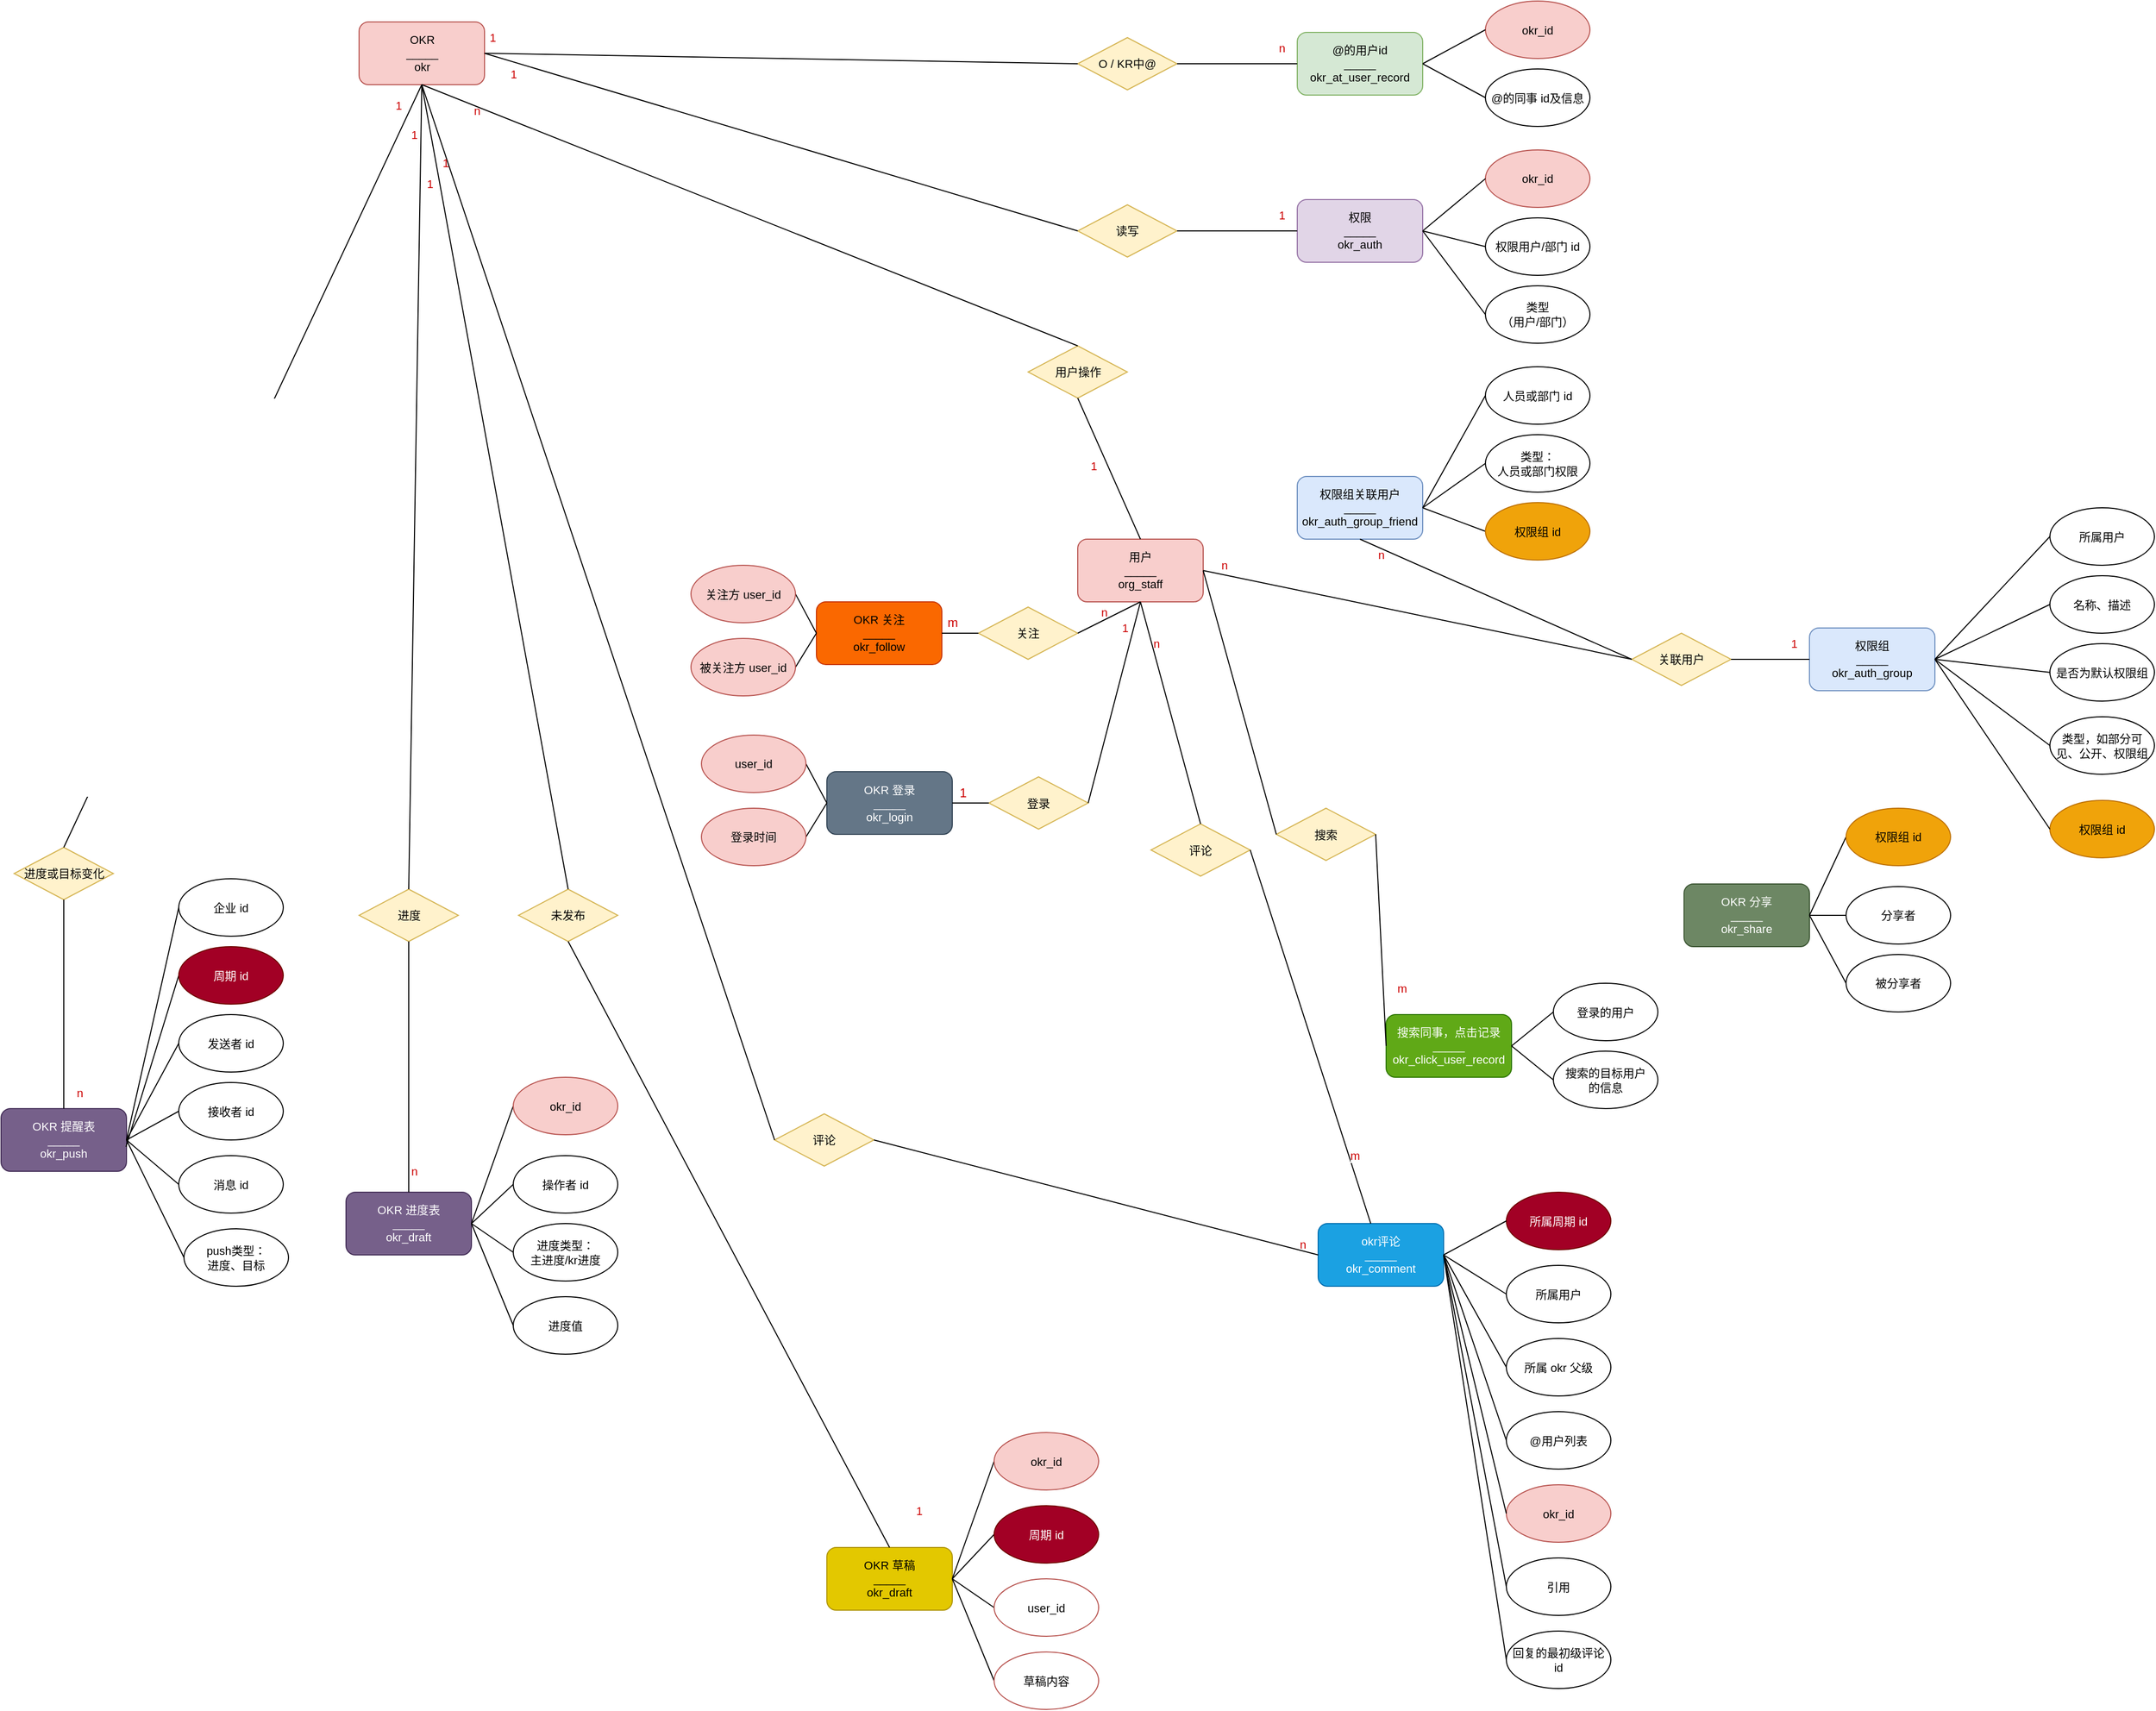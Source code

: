 <mxfile version="20.2.4" type="github">
  <diagram id="R2lEEEUBdFMjLlhIrx00" name="Page-1">
    <mxGraphModel dx="3025" dy="1188" grid="1" gridSize="10" guides="1" tooltips="1" connect="1" arrows="1" fold="1" page="1" pageScale="1" pageWidth="850" pageHeight="1100" math="0" shadow="0" extFonts="Permanent Marker^https://fonts.googleapis.com/css?family=Permanent+Marker">
      <root>
        <mxCell id="0" />
        <mxCell id="1" parent="0" />
        <mxCell id="gmKaakxkwhOTD4_wNAfQ-19" value="OKR&lt;br&gt;_____&lt;br&gt;okr" style="rounded=1;whiteSpace=wrap;html=1;fontFamily=Helvetica;fontSize=11;fillColor=#f8cecc;strokeColor=#b85450;" parent="1" vertex="1">
          <mxGeometry x="-247.5" y="270" width="120" height="60" as="geometry" />
        </mxCell>
        <mxCell id="gmKaakxkwhOTD4_wNAfQ-49" value="@的用户id&lt;br&gt;_____&lt;br&gt;okr_at_user_record" style="rounded=1;whiteSpace=wrap;html=1;fontFamily=Helvetica;fontSize=11;fillColor=#d5e8d4;strokeColor=#82b366;" parent="1" vertex="1">
          <mxGeometry x="650" y="280" width="120" height="60" as="geometry" />
        </mxCell>
        <mxCell id="gmKaakxkwhOTD4_wNAfQ-50" value="O / KR中@" style="rhombus;whiteSpace=wrap;html=1;fontFamily=Helvetica;fontSize=11;fillColor=#fff2cc;strokeColor=#d6b656;" parent="1" vertex="1">
          <mxGeometry x="440" y="285" width="95" height="50" as="geometry" />
        </mxCell>
        <mxCell id="gmKaakxkwhOTD4_wNAfQ-51" value="okr_id" style="ellipse;whiteSpace=wrap;html=1;fontFamily=Helvetica;fontSize=11;fillColor=#f8cecc;strokeColor=#b85450;" parent="1" vertex="1">
          <mxGeometry x="830" y="250" width="100" height="55" as="geometry" />
        </mxCell>
        <mxCell id="gmKaakxkwhOTD4_wNAfQ-52" value="@的同事 id及信息" style="ellipse;whiteSpace=wrap;html=1;fontFamily=Helvetica;fontSize=11;fontColor=default;" parent="1" vertex="1">
          <mxGeometry x="830" y="315" width="100" height="55" as="geometry" />
        </mxCell>
        <mxCell id="gmKaakxkwhOTD4_wNAfQ-58" value="" style="endArrow=none;html=1;rounded=0;labelBackgroundColor=default;fontFamily=Helvetica;fontSize=11;fontColor=default;strokeColor=default;shape=connector;exitX=1;exitY=0.5;exitDx=0;exitDy=0;entryX=0;entryY=0.5;entryDx=0;entryDy=0;" parent="1" source="gmKaakxkwhOTD4_wNAfQ-49" target="gmKaakxkwhOTD4_wNAfQ-51" edge="1">
          <mxGeometry width="50" height="50" relative="1" as="geometry">
            <mxPoint x="760" y="220" as="sourcePoint" />
            <mxPoint x="810" y="170" as="targetPoint" />
          </mxGeometry>
        </mxCell>
        <mxCell id="gmKaakxkwhOTD4_wNAfQ-59" value="" style="endArrow=none;html=1;rounded=0;labelBackgroundColor=default;fontFamily=Helvetica;fontSize=11;fontColor=default;strokeColor=default;shape=connector;exitX=1;exitY=0.5;exitDx=0;exitDy=0;entryX=0;entryY=0.5;entryDx=0;entryDy=0;" parent="1" source="gmKaakxkwhOTD4_wNAfQ-49" target="gmKaakxkwhOTD4_wNAfQ-52" edge="1">
          <mxGeometry width="50" height="50" relative="1" as="geometry">
            <mxPoint x="780" y="420" as="sourcePoint" />
            <mxPoint x="830" y="370" as="targetPoint" />
          </mxGeometry>
        </mxCell>
        <mxCell id="gmKaakxkwhOTD4_wNAfQ-60" value="" style="endArrow=none;html=1;rounded=0;labelBackgroundColor=default;fontFamily=Helvetica;fontSize=11;fontColor=default;strokeColor=default;shape=connector;exitX=1;exitY=0.5;exitDx=0;exitDy=0;entryX=0;entryY=0.5;entryDx=0;entryDy=0;" parent="1" source="gmKaakxkwhOTD4_wNAfQ-19" target="gmKaakxkwhOTD4_wNAfQ-50" edge="1">
          <mxGeometry width="50" height="50" relative="1" as="geometry">
            <mxPoint x="320" y="220" as="sourcePoint" />
            <mxPoint x="370" y="170" as="targetPoint" />
          </mxGeometry>
        </mxCell>
        <mxCell id="gmKaakxkwhOTD4_wNAfQ-61" value="" style="endArrow=none;html=1;rounded=0;labelBackgroundColor=default;fontFamily=Helvetica;fontSize=11;fontColor=default;strokeColor=default;shape=connector;exitX=1;exitY=0.5;exitDx=0;exitDy=0;entryX=0;entryY=0.5;entryDx=0;entryDy=0;" parent="1" source="gmKaakxkwhOTD4_wNAfQ-50" target="gmKaakxkwhOTD4_wNAfQ-49" edge="1">
          <mxGeometry width="50" height="50" relative="1" as="geometry">
            <mxPoint x="330" y="230" as="sourcePoint" />
            <mxPoint x="380" y="180" as="targetPoint" />
          </mxGeometry>
        </mxCell>
        <mxCell id="gmKaakxkwhOTD4_wNAfQ-62" value="&lt;font color=&quot;#cc0000&quot;&gt;1&lt;/font&gt;" style="text;html=1;align=center;verticalAlign=middle;resizable=0;points=[];autosize=1;strokeColor=none;fillColor=none;fontSize=11;fontFamily=Helvetica;fontColor=default;" parent="1" vertex="1">
          <mxGeometry x="-135" y="270" width="30" height="30" as="geometry" />
        </mxCell>
        <mxCell id="gmKaakxkwhOTD4_wNAfQ-63" value="&lt;font color=&quot;#cc0000&quot;&gt;n&lt;/font&gt;" style="text;html=1;align=center;verticalAlign=middle;resizable=0;points=[];autosize=1;strokeColor=none;fillColor=none;fontSize=11;fontFamily=Helvetica;fontColor=default;" parent="1" vertex="1">
          <mxGeometry x="620" y="280" width="30" height="30" as="geometry" />
        </mxCell>
        <mxCell id="gmKaakxkwhOTD4_wNAfQ-65" value="权限&lt;br&gt;_____&lt;br&gt;&lt;span style=&quot;font-size: 11px;&quot;&gt;okr_auth&lt;/span&gt;" style="rounded=1;whiteSpace=wrap;html=1;fontFamily=Helvetica;fontSize=11;fillColor=#e1d5e7;strokeColor=#9673a6;" parent="1" vertex="1">
          <mxGeometry x="650" y="440" width="120" height="60" as="geometry" />
        </mxCell>
        <mxCell id="gmKaakxkwhOTD4_wNAfQ-66" value="okr_id" style="ellipse;whiteSpace=wrap;html=1;fontFamily=Helvetica;fontSize=11;fillColor=#f8cecc;strokeColor=#b85450;" parent="1" vertex="1">
          <mxGeometry x="830" y="392.5" width="100" height="55" as="geometry" />
        </mxCell>
        <mxCell id="gmKaakxkwhOTD4_wNAfQ-67" value="&lt;span style=&quot;font-size: 11px;&quot;&gt;权限用户/部门 id&lt;/span&gt;" style="ellipse;whiteSpace=wrap;html=1;fontFamily=Helvetica;fontSize=11;fontColor=default;" parent="1" vertex="1">
          <mxGeometry x="830" y="457.5" width="100" height="55" as="geometry" />
        </mxCell>
        <mxCell id="gmKaakxkwhOTD4_wNAfQ-68" value="" style="endArrow=none;html=1;rounded=0;labelBackgroundColor=default;fontFamily=Helvetica;fontSize=11;fontColor=default;strokeColor=default;shape=connector;entryX=0;entryY=0.5;entryDx=0;entryDy=0;exitX=1;exitY=0.5;exitDx=0;exitDy=0;" parent="1" source="gmKaakxkwhOTD4_wNAfQ-65" target="gmKaakxkwhOTD4_wNAfQ-66" edge="1">
          <mxGeometry width="50" height="50" relative="1" as="geometry">
            <mxPoint x="710" y="470" as="sourcePoint" />
            <mxPoint x="810" y="330" as="targetPoint" />
          </mxGeometry>
        </mxCell>
        <mxCell id="gmKaakxkwhOTD4_wNAfQ-69" value="" style="endArrow=none;html=1;rounded=0;labelBackgroundColor=default;fontFamily=Helvetica;fontSize=11;fontColor=default;strokeColor=default;shape=connector;entryX=0;entryY=0.5;entryDx=0;entryDy=0;exitX=1;exitY=0.5;exitDx=0;exitDy=0;" parent="1" source="gmKaakxkwhOTD4_wNAfQ-65" target="gmKaakxkwhOTD4_wNAfQ-70" edge="1">
          <mxGeometry width="50" height="50" relative="1" as="geometry">
            <mxPoint x="770" y="470" as="sourcePoint" />
            <mxPoint x="830" y="530" as="targetPoint" />
          </mxGeometry>
        </mxCell>
        <mxCell id="gmKaakxkwhOTD4_wNAfQ-70" value="类型&lt;br&gt;（用户/部门）" style="ellipse;whiteSpace=wrap;html=1;fontFamily=Helvetica;fontSize=11;fontColor=default;" parent="1" vertex="1">
          <mxGeometry x="830" y="522.5" width="100" height="55" as="geometry" />
        </mxCell>
        <mxCell id="gmKaakxkwhOTD4_wNAfQ-71" value="" style="endArrow=none;html=1;rounded=0;labelBackgroundColor=default;fontFamily=Helvetica;fontSize=11;fontColor=default;strokeColor=default;shape=connector;entryX=0;entryY=0.5;entryDx=0;entryDy=0;exitX=1;exitY=0.5;exitDx=0;exitDy=0;" parent="1" source="gmKaakxkwhOTD4_wNAfQ-65" target="gmKaakxkwhOTD4_wNAfQ-67" edge="1">
          <mxGeometry width="50" height="50" relative="1" as="geometry">
            <mxPoint x="780" y="480" as="sourcePoint" />
            <mxPoint x="838.5" y="575.08" as="targetPoint" />
          </mxGeometry>
        </mxCell>
        <mxCell id="gmKaakxkwhOTD4_wNAfQ-72" value="读写" style="rhombus;whiteSpace=wrap;html=1;fontFamily=Helvetica;fontSize=11;fillColor=#fff2cc;strokeColor=#d6b656;rotation=0;" parent="1" vertex="1">
          <mxGeometry x="440" y="445" width="95" height="50" as="geometry" />
        </mxCell>
        <mxCell id="gmKaakxkwhOTD4_wNAfQ-73" value="" style="endArrow=none;html=1;rounded=0;labelBackgroundColor=default;fontFamily=Helvetica;fontSize=11;fontColor=default;strokeColor=default;shape=connector;entryX=0;entryY=0.5;entryDx=0;entryDy=0;exitX=1;exitY=0.5;exitDx=0;exitDy=0;" parent="1" source="gmKaakxkwhOTD4_wNAfQ-19" target="gmKaakxkwhOTD4_wNAfQ-72" edge="1">
          <mxGeometry width="50" height="50" relative="1" as="geometry">
            <mxPoint x="300" y="380" as="sourcePoint" />
            <mxPoint x="360" y="250" as="targetPoint" />
          </mxGeometry>
        </mxCell>
        <mxCell id="gmKaakxkwhOTD4_wNAfQ-74" value="" style="endArrow=none;html=1;rounded=0;labelBackgroundColor=default;fontFamily=Helvetica;fontSize=11;fontColor=default;strokeColor=default;shape=connector;exitX=1;exitY=0.5;exitDx=0;exitDy=0;entryX=0;entryY=0.5;entryDx=0;entryDy=0;" parent="1" source="gmKaakxkwhOTD4_wNAfQ-72" target="gmKaakxkwhOTD4_wNAfQ-65" edge="1">
          <mxGeometry width="50" height="50" relative="1" as="geometry">
            <mxPoint x="320" y="310" as="sourcePoint" />
            <mxPoint x="640" y="390" as="targetPoint" />
          </mxGeometry>
        </mxCell>
        <mxCell id="gmKaakxkwhOTD4_wNAfQ-75" value="&lt;font color=&quot;#cc0000&quot;&gt;1&lt;/font&gt;" style="text;html=1;align=center;verticalAlign=middle;resizable=0;points=[];autosize=1;strokeColor=none;fillColor=none;fontSize=11;fontFamily=Helvetica;fontColor=default;" parent="1" vertex="1">
          <mxGeometry x="-115" y="305" width="30" height="30" as="geometry" />
        </mxCell>
        <mxCell id="gmKaakxkwhOTD4_wNAfQ-76" value="&lt;font color=&quot;#cc0000&quot;&gt;1&lt;/font&gt;" style="text;html=1;align=center;verticalAlign=middle;resizable=0;points=[];autosize=1;strokeColor=none;fillColor=none;fontSize=11;fontFamily=Helvetica;fontColor=default;" parent="1" vertex="1">
          <mxGeometry x="620" y="440" width="30" height="30" as="geometry" />
        </mxCell>
        <mxCell id="gmKaakxkwhOTD4_wNAfQ-77" value="权限组关联用户&lt;br&gt;_____&lt;br&gt;&lt;span style=&quot;font-size: 11px;&quot;&gt;okr_auth_group_friend&lt;/span&gt;" style="rounded=1;whiteSpace=wrap;html=1;fontFamily=Helvetica;fontSize=11;fillColor=#dae8fc;strokeColor=#6c8ebf;" parent="1" vertex="1">
          <mxGeometry x="650" y="705" width="120" height="60" as="geometry" />
        </mxCell>
        <mxCell id="gmKaakxkwhOTD4_wNAfQ-78" value="人员或部门 id" style="ellipse;whiteSpace=wrap;html=1;fontFamily=Helvetica;fontSize=11;" parent="1" vertex="1">
          <mxGeometry x="830" y="600" width="100" height="55" as="geometry" />
        </mxCell>
        <mxCell id="gmKaakxkwhOTD4_wNAfQ-79" value="&lt;span style=&quot;font-size: 11px;&quot;&gt;类型：&lt;br&gt;人员或部门权限&lt;/span&gt;" style="ellipse;whiteSpace=wrap;html=1;fontFamily=Helvetica;fontSize=11;fontColor=default;" parent="1" vertex="1">
          <mxGeometry x="830" y="665" width="100" height="55" as="geometry" />
        </mxCell>
        <mxCell id="gmKaakxkwhOTD4_wNAfQ-80" value="" style="endArrow=none;html=1;rounded=0;labelBackgroundColor=default;fontFamily=Helvetica;fontSize=11;fontColor=default;strokeColor=default;shape=connector;entryX=0;entryY=0.5;entryDx=0;entryDy=0;exitX=1;exitY=0.5;exitDx=0;exitDy=0;" parent="1" source="gmKaakxkwhOTD4_wNAfQ-77" target="gmKaakxkwhOTD4_wNAfQ-78" edge="1">
          <mxGeometry width="50" height="50" relative="1" as="geometry">
            <mxPoint x="710" y="717.5" as="sourcePoint" />
            <mxPoint x="810" y="577.5" as="targetPoint" />
          </mxGeometry>
        </mxCell>
        <mxCell id="gmKaakxkwhOTD4_wNAfQ-81" value="" style="endArrow=none;html=1;rounded=0;labelBackgroundColor=default;fontFamily=Helvetica;fontSize=11;fontColor=default;strokeColor=default;shape=connector;entryX=0;entryY=0.5;entryDx=0;entryDy=0;exitX=1;exitY=0.5;exitDx=0;exitDy=0;" parent="1" source="gmKaakxkwhOTD4_wNAfQ-77" target="gmKaakxkwhOTD4_wNAfQ-82" edge="1">
          <mxGeometry width="50" height="50" relative="1" as="geometry">
            <mxPoint x="770" y="717.5" as="sourcePoint" />
            <mxPoint x="830" y="777.5" as="targetPoint" />
          </mxGeometry>
        </mxCell>
        <mxCell id="gmKaakxkwhOTD4_wNAfQ-82" value="权限组 id" style="ellipse;whiteSpace=wrap;html=1;fontFamily=Helvetica;fontSize=11;fontColor=#000000;fillColor=#f0a30a;strokeColor=#BD7000;" parent="1" vertex="1">
          <mxGeometry x="830" y="730" width="100" height="55" as="geometry" />
        </mxCell>
        <mxCell id="gmKaakxkwhOTD4_wNAfQ-83" value="" style="endArrow=none;html=1;rounded=0;labelBackgroundColor=default;fontFamily=Helvetica;fontSize=11;fontColor=default;strokeColor=default;shape=connector;entryX=0;entryY=0.5;entryDx=0;entryDy=0;exitX=1;exitY=0.5;exitDx=0;exitDy=0;" parent="1" source="gmKaakxkwhOTD4_wNAfQ-77" target="gmKaakxkwhOTD4_wNAfQ-79" edge="1">
          <mxGeometry width="50" height="50" relative="1" as="geometry">
            <mxPoint x="780" y="727.5" as="sourcePoint" />
            <mxPoint x="838.5" y="822.58" as="targetPoint" />
          </mxGeometry>
        </mxCell>
        <mxCell id="gmKaakxkwhOTD4_wNAfQ-94" value="权限组&lt;br&gt;_____&lt;br&gt;&lt;span style=&quot;font-size: 11px;&quot;&gt;okr_auth_group&lt;/span&gt;" style="rounded=1;whiteSpace=wrap;html=1;fontFamily=Helvetica;fontSize=11;fillColor=#dae8fc;strokeColor=#6c8ebf;" parent="1" vertex="1">
          <mxGeometry x="1140" y="850" width="120" height="60" as="geometry" />
        </mxCell>
        <mxCell id="gmKaakxkwhOTD4_wNAfQ-95" value="所属用户" style="ellipse;whiteSpace=wrap;html=1;fontFamily=Helvetica;fontSize=11;" parent="1" vertex="1">
          <mxGeometry x="1370" y="735" width="100" height="55" as="geometry" />
        </mxCell>
        <mxCell id="gmKaakxkwhOTD4_wNAfQ-96" value="&lt;span style=&quot;font-size: 11px;&quot;&gt;名称、描述&lt;/span&gt;" style="ellipse;whiteSpace=wrap;html=1;fontFamily=Helvetica;fontSize=11;fontColor=default;" parent="1" vertex="1">
          <mxGeometry x="1370" y="800" width="100" height="55" as="geometry" />
        </mxCell>
        <mxCell id="gmKaakxkwhOTD4_wNAfQ-97" value="" style="endArrow=none;html=1;rounded=0;labelBackgroundColor=default;fontFamily=Helvetica;fontSize=11;fontColor=default;strokeColor=default;shape=connector;entryX=0;entryY=0.5;entryDx=0;entryDy=0;exitX=1;exitY=0.5;exitDx=0;exitDy=0;" parent="1" source="gmKaakxkwhOTD4_wNAfQ-94" target="gmKaakxkwhOTD4_wNAfQ-95" edge="1">
          <mxGeometry width="50" height="50" relative="1" as="geometry">
            <mxPoint x="1090" y="727.5" as="sourcePoint" />
            <mxPoint x="1190" y="587.5" as="targetPoint" />
          </mxGeometry>
        </mxCell>
        <mxCell id="gmKaakxkwhOTD4_wNAfQ-98" value="" style="endArrow=none;html=1;rounded=0;labelBackgroundColor=default;fontFamily=Helvetica;fontSize=11;fontColor=default;strokeColor=default;shape=connector;entryX=0;entryY=0.5;entryDx=0;entryDy=0;exitX=1;exitY=0.5;exitDx=0;exitDy=0;" parent="1" source="gmKaakxkwhOTD4_wNAfQ-94" target="gmKaakxkwhOTD4_wNAfQ-99" edge="1">
          <mxGeometry width="50" height="50" relative="1" as="geometry">
            <mxPoint x="1150" y="727.5" as="sourcePoint" />
            <mxPoint x="1210" y="787.5" as="targetPoint" />
          </mxGeometry>
        </mxCell>
        <mxCell id="gmKaakxkwhOTD4_wNAfQ-99" value="是否为默认权限组" style="ellipse;whiteSpace=wrap;html=1;fontFamily=Helvetica;fontSize=11;fontColor=default;" parent="1" vertex="1">
          <mxGeometry x="1370" y="865" width="100" height="55" as="geometry" />
        </mxCell>
        <mxCell id="gmKaakxkwhOTD4_wNAfQ-100" value="" style="endArrow=none;html=1;rounded=0;labelBackgroundColor=default;fontFamily=Helvetica;fontSize=11;fontColor=default;strokeColor=default;shape=connector;entryX=0;entryY=0.5;entryDx=0;entryDy=0;exitX=1;exitY=0.5;exitDx=0;exitDy=0;" parent="1" source="gmKaakxkwhOTD4_wNAfQ-94" target="gmKaakxkwhOTD4_wNAfQ-96" edge="1">
          <mxGeometry width="50" height="50" relative="1" as="geometry">
            <mxPoint x="1160" y="737.5" as="sourcePoint" />
            <mxPoint x="1218.5" y="832.58" as="targetPoint" />
          </mxGeometry>
        </mxCell>
        <mxCell id="gmKaakxkwhOTD4_wNAfQ-101" value="" style="endArrow=none;html=1;rounded=0;labelBackgroundColor=default;fontFamily=Helvetica;fontSize=11;fontColor=default;strokeColor=default;shape=connector;entryX=0;entryY=0.5;entryDx=0;entryDy=0;exitX=1;exitY=0.5;exitDx=0;exitDy=0;" parent="1" source="gmKaakxkwhOTD4_wNAfQ-94" target="gmKaakxkwhOTD4_wNAfQ-102" edge="1">
          <mxGeometry width="50" height="50" relative="1" as="geometry">
            <mxPoint x="1160" y="810" as="sourcePoint" />
            <mxPoint x="1220" y="870" as="targetPoint" />
          </mxGeometry>
        </mxCell>
        <mxCell id="gmKaakxkwhOTD4_wNAfQ-102" value="类型，如部分可见、公开、权限组" style="ellipse;whiteSpace=wrap;html=1;fontFamily=Helvetica;fontSize=11;fontColor=default;" parent="1" vertex="1">
          <mxGeometry x="1370" y="935" width="100" height="55" as="geometry" />
        </mxCell>
        <mxCell id="gmKaakxkwhOTD4_wNAfQ-103" value="权限组 id" style="ellipse;whiteSpace=wrap;html=1;fontFamily=Helvetica;fontSize=11;fillColor=#f0a30a;strokeColor=#BD7000;fontColor=#000000;" parent="1" vertex="1">
          <mxGeometry x="1370" y="1015" width="100" height="55" as="geometry" />
        </mxCell>
        <mxCell id="gmKaakxkwhOTD4_wNAfQ-104" value="" style="endArrow=none;html=1;rounded=0;labelBackgroundColor=default;fontFamily=Helvetica;fontSize=11;fontColor=default;strokeColor=default;shape=connector;entryX=0;entryY=0.5;entryDx=0;entryDy=0;exitX=1;exitY=0.5;exitDx=0;exitDy=0;" parent="1" source="gmKaakxkwhOTD4_wNAfQ-94" target="gmKaakxkwhOTD4_wNAfQ-103" edge="1">
          <mxGeometry width="50" height="50" relative="1" as="geometry">
            <mxPoint x="1160" y="737.5" as="sourcePoint" />
            <mxPoint x="1220.0" y="887.5" as="targetPoint" />
          </mxGeometry>
        </mxCell>
        <mxCell id="gmKaakxkwhOTD4_wNAfQ-105" value="关联用户" style="rhombus;whiteSpace=wrap;html=1;fontFamily=Helvetica;fontSize=11;fillColor=#fff2cc;strokeColor=#d6b656;rotation=0;" parent="1" vertex="1">
          <mxGeometry x="970" y="855" width="95" height="50" as="geometry" />
        </mxCell>
        <mxCell id="gmKaakxkwhOTD4_wNAfQ-106" value="" style="endArrow=none;html=1;rounded=0;labelBackgroundColor=default;fontFamily=Helvetica;fontSize=11;fontColor=default;strokeColor=default;shape=connector;exitX=1;exitY=0.5;exitDx=0;exitDy=0;entryX=0;entryY=0.5;entryDx=0;entryDy=0;" parent="1" source="gmKaakxkwhOTD4_wNAfQ-105" target="gmKaakxkwhOTD4_wNAfQ-94" edge="1">
          <mxGeometry width="50" height="50" relative="1" as="geometry">
            <mxPoint x="545" y="442.5" as="sourcePoint" />
            <mxPoint x="660" y="480" as="targetPoint" />
          </mxGeometry>
        </mxCell>
        <mxCell id="gmKaakxkwhOTD4_wNAfQ-108" value="" style="endArrow=none;html=1;rounded=0;labelBackgroundColor=default;fontFamily=Helvetica;fontSize=11;fontColor=default;strokeColor=default;shape=connector;entryX=0;entryY=0.5;entryDx=0;entryDy=0;exitX=0.5;exitY=1;exitDx=0;exitDy=0;" parent="1" source="gmKaakxkwhOTD4_wNAfQ-77" target="gmKaakxkwhOTD4_wNAfQ-105" edge="1">
          <mxGeometry width="50" height="50" relative="1" as="geometry">
            <mxPoint x="660.0" y="840" as="sourcePoint" />
            <mxPoint x="780" y="962.5" as="targetPoint" />
            <Array as="points" />
          </mxGeometry>
        </mxCell>
        <mxCell id="gmKaakxkwhOTD4_wNAfQ-109" value="n" style="text;html=1;align=center;verticalAlign=middle;resizable=0;points=[];autosize=1;strokeColor=none;fillColor=none;fontSize=11;fontFamily=Helvetica;fontColor=#CC0000;" parent="1" vertex="1">
          <mxGeometry x="715" y="765" width="30" height="30" as="geometry" />
        </mxCell>
        <mxCell id="gmKaakxkwhOTD4_wNAfQ-110" value="1" style="text;html=1;align=center;verticalAlign=middle;resizable=0;points=[];autosize=1;strokeColor=none;fillColor=none;fontSize=11;fontFamily=Helvetica;fontColor=#CC0000;" parent="1" vertex="1">
          <mxGeometry x="1110" y="850" width="30" height="30" as="geometry" />
        </mxCell>
        <mxCell id="gmKaakxkwhOTD4_wNAfQ-113" value="搜索同事，点击记录&lt;br&gt;_____&lt;br&gt;&lt;span style=&quot;font-size: 11px;&quot;&gt;okr_click_user_record&lt;/span&gt;" style="rounded=1;whiteSpace=wrap;html=1;fontFamily=Helvetica;fontSize=11;fillColor=#60a917;strokeColor=#2D7600;fontColor=#ffffff;" parent="1" vertex="1">
          <mxGeometry x="735" y="1220" width="120" height="60" as="geometry" />
        </mxCell>
        <mxCell id="gmKaakxkwhOTD4_wNAfQ-114" value="登录的用户" style="ellipse;whiteSpace=wrap;html=1;fontFamily=Helvetica;fontSize=11;" parent="1" vertex="1">
          <mxGeometry x="895" y="1190" width="100" height="55" as="geometry" />
        </mxCell>
        <mxCell id="gmKaakxkwhOTD4_wNAfQ-115" value="&lt;span style=&quot;font-size: 11px;&quot;&gt;搜索的目标用户&lt;br&gt;的信息&lt;/span&gt;" style="ellipse;whiteSpace=wrap;html=1;fontFamily=Helvetica;fontSize=11;fontColor=default;" parent="1" vertex="1">
          <mxGeometry x="895" y="1255" width="100" height="55" as="geometry" />
        </mxCell>
        <mxCell id="gmKaakxkwhOTD4_wNAfQ-116" value="" style="endArrow=none;html=1;rounded=0;labelBackgroundColor=default;fontFamily=Helvetica;fontSize=11;fontColor=default;strokeColor=default;shape=connector;entryX=0;entryY=0.5;entryDx=0;entryDy=0;exitX=1;exitY=0.5;exitDx=0;exitDy=0;" parent="1" source="gmKaakxkwhOTD4_wNAfQ-113" target="gmKaakxkwhOTD4_wNAfQ-114" edge="1">
          <mxGeometry width="50" height="50" relative="1" as="geometry">
            <mxPoint x="775" y="1402.5" as="sourcePoint" />
            <mxPoint x="875" y="1262.5" as="targetPoint" />
          </mxGeometry>
        </mxCell>
        <mxCell id="gmKaakxkwhOTD4_wNAfQ-119" value="" style="endArrow=none;html=1;rounded=0;labelBackgroundColor=default;fontFamily=Helvetica;fontSize=11;fontColor=default;strokeColor=default;shape=connector;entryX=0;entryY=0.5;entryDx=0;entryDy=0;exitX=1;exitY=0.5;exitDx=0;exitDy=0;" parent="1" source="gmKaakxkwhOTD4_wNAfQ-113" target="gmKaakxkwhOTD4_wNAfQ-115" edge="1">
          <mxGeometry width="50" height="50" relative="1" as="geometry">
            <mxPoint x="845" y="1412.5" as="sourcePoint" />
            <mxPoint x="903.5" y="1507.58" as="targetPoint" />
          </mxGeometry>
        </mxCell>
        <mxCell id="gmKaakxkwhOTD4_wNAfQ-120" value="用户&lt;br&gt;_____&lt;br&gt;org_staff" style="rounded=1;whiteSpace=wrap;html=1;fontFamily=Helvetica;fontSize=11;fillColor=#f8cecc;strokeColor=#b85450;" parent="1" vertex="1">
          <mxGeometry x="440" y="765" width="120" height="60" as="geometry" />
        </mxCell>
        <mxCell id="gmKaakxkwhOTD4_wNAfQ-121" value="搜索" style="rhombus;whiteSpace=wrap;html=1;fontFamily=Helvetica;fontSize=11;fillColor=#fff2cc;strokeColor=#d6b656;rotation=0;" parent="1" vertex="1">
          <mxGeometry x="630" y="1022.5" width="95" height="50" as="geometry" />
        </mxCell>
        <mxCell id="gmKaakxkwhOTD4_wNAfQ-122" value="" style="endArrow=none;html=1;rounded=0;labelBackgroundColor=default;fontFamily=Helvetica;fontSize=11;fontColor=default;strokeColor=default;shape=connector;entryX=0;entryY=0.5;entryDx=0;entryDy=0;exitX=1;exitY=0.5;exitDx=0;exitDy=0;" parent="1" source="gmKaakxkwhOTD4_wNAfQ-120" target="gmKaakxkwhOTD4_wNAfQ-121" edge="1">
          <mxGeometry width="50" height="50" relative="1" as="geometry">
            <mxPoint x="320" y="722.5" as="sourcePoint" />
            <mxPoint x="580" y="837.5" as="targetPoint" />
            <Array as="points" />
          </mxGeometry>
        </mxCell>
        <mxCell id="gmKaakxkwhOTD4_wNAfQ-123" value="" style="endArrow=none;html=1;rounded=0;labelBackgroundColor=default;fontFamily=Helvetica;fontSize=11;fontColor=default;strokeColor=default;shape=connector;entryX=0;entryY=0.5;entryDx=0;entryDy=0;exitX=1;exitY=0.5;exitDx=0;exitDy=0;" parent="1" source="gmKaakxkwhOTD4_wNAfQ-121" target="gmKaakxkwhOTD4_wNAfQ-113" edge="1">
          <mxGeometry width="50" height="50" relative="1" as="geometry">
            <mxPoint x="330" y="887.5" as="sourcePoint" />
            <mxPoint x="520" y="1047.5" as="targetPoint" />
            <Array as="points" />
          </mxGeometry>
        </mxCell>
        <mxCell id="gmKaakxkwhOTD4_wNAfQ-124" value="1" style="text;html=1;align=center;verticalAlign=middle;resizable=0;points=[];autosize=1;strokeColor=none;fillColor=none;fontSize=11;fontFamily=Helvetica;fontColor=#CC0000;" parent="1" vertex="1">
          <mxGeometry x="440" y="680" width="30" height="30" as="geometry" />
        </mxCell>
        <mxCell id="gmKaakxkwhOTD4_wNAfQ-125" value="m" style="text;html=1;align=center;verticalAlign=middle;resizable=0;points=[];autosize=1;strokeColor=none;fillColor=none;fontSize=11;fontFamily=Helvetica;fontColor=#CC0000;" parent="1" vertex="1">
          <mxGeometry x="735" y="1180" width="30" height="30" as="geometry" />
        </mxCell>
        <mxCell id="gmKaakxkwhOTD4_wNAfQ-126" value="用户操作" style="rhombus;whiteSpace=wrap;html=1;fontFamily=Helvetica;fontSize=11;fillColor=#fff2cc;strokeColor=#d6b656;rotation=0;" parent="1" vertex="1">
          <mxGeometry x="392.5" y="580" width="95" height="50" as="geometry" />
        </mxCell>
        <mxCell id="gmKaakxkwhOTD4_wNAfQ-127" value="" style="endArrow=none;html=1;rounded=0;labelBackgroundColor=default;fontFamily=Helvetica;fontSize=11;fontColor=default;strokeColor=default;shape=connector;entryX=0.5;entryY=0;entryDx=0;entryDy=0;exitX=0.5;exitY=1;exitDx=0;exitDy=0;" parent="1" source="gmKaakxkwhOTD4_wNAfQ-19" target="gmKaakxkwhOTD4_wNAfQ-126" edge="1">
          <mxGeometry width="50" height="50" relative="1" as="geometry">
            <mxPoint x="340" y="330" as="sourcePoint" />
            <mxPoint x="450" y="442.5" as="targetPoint" />
          </mxGeometry>
        </mxCell>
        <mxCell id="gmKaakxkwhOTD4_wNAfQ-128" value="" style="endArrow=none;html=1;rounded=0;labelBackgroundColor=default;fontFamily=Helvetica;fontSize=11;fontColor=default;strokeColor=default;shape=connector;entryX=0.5;entryY=0;entryDx=0;entryDy=0;exitX=0.5;exitY=1;exitDx=0;exitDy=0;" parent="1" source="gmKaakxkwhOTD4_wNAfQ-126" target="gmKaakxkwhOTD4_wNAfQ-120" edge="1">
          <mxGeometry width="50" height="50" relative="1" as="geometry">
            <mxPoint x="259" y="550" as="sourcePoint" />
            <mxPoint x="259.23" y="690" as="targetPoint" />
          </mxGeometry>
        </mxCell>
        <mxCell id="gmKaakxkwhOTD4_wNAfQ-130" value="n" style="text;html=1;align=center;verticalAlign=middle;resizable=0;points=[];autosize=1;strokeColor=none;fillColor=none;fontSize=11;fontFamily=Helvetica;fontColor=#CC0000;" parent="1" vertex="1">
          <mxGeometry x="-150" y="340" width="30" height="30" as="geometry" />
        </mxCell>
        <mxCell id="gmKaakxkwhOTD4_wNAfQ-133" value="okr评论&lt;br&gt;_____&lt;br&gt;&lt;span style=&quot;font-size: 11px;&quot;&gt;okr_comment&lt;/span&gt;" style="rounded=1;whiteSpace=wrap;html=1;fontFamily=Helvetica;fontSize=11;fillColor=#1ba1e2;strokeColor=#006EAF;fontColor=#ffffff;" parent="1" vertex="1">
          <mxGeometry x="670" y="1420" width="120" height="60" as="geometry" />
        </mxCell>
        <mxCell id="gmKaakxkwhOTD4_wNAfQ-134" value="所属周期 id" style="ellipse;whiteSpace=wrap;html=1;fontFamily=Helvetica;fontSize=11;fillColor=#a20025;fontColor=#ffffff;strokeColor=#6F0000;" parent="1" vertex="1">
          <mxGeometry x="850" y="1390" width="100" height="55" as="geometry" />
        </mxCell>
        <mxCell id="gmKaakxkwhOTD4_wNAfQ-135" value="所属用户" style="ellipse;whiteSpace=wrap;html=1;fontFamily=Helvetica;fontSize=11;fontColor=default;" parent="1" vertex="1">
          <mxGeometry x="850" y="1460" width="100" height="55" as="geometry" />
        </mxCell>
        <mxCell id="gmKaakxkwhOTD4_wNAfQ-136" value="" style="endArrow=none;html=1;rounded=0;labelBackgroundColor=default;fontFamily=Helvetica;fontSize=11;fontColor=default;strokeColor=default;shape=connector;entryX=0;entryY=0.5;entryDx=0;entryDy=0;exitX=1;exitY=0.5;exitDx=0;exitDy=0;" parent="1" source="gmKaakxkwhOTD4_wNAfQ-133" target="gmKaakxkwhOTD4_wNAfQ-134" edge="1">
          <mxGeometry width="50" height="50" relative="1" as="geometry">
            <mxPoint x="730" y="1602.5" as="sourcePoint" />
            <mxPoint x="830" y="1462.5" as="targetPoint" />
          </mxGeometry>
        </mxCell>
        <mxCell id="gmKaakxkwhOTD4_wNAfQ-137" value="" style="endArrow=none;html=1;rounded=0;labelBackgroundColor=default;fontFamily=Helvetica;fontSize=11;fontColor=default;strokeColor=default;shape=connector;entryX=0;entryY=0.5;entryDx=0;entryDy=0;exitX=1;exitY=0.5;exitDx=0;exitDy=0;" parent="1" source="gmKaakxkwhOTD4_wNAfQ-133" target="gmKaakxkwhOTD4_wNAfQ-135" edge="1">
          <mxGeometry width="50" height="50" relative="1" as="geometry">
            <mxPoint x="800" y="1612.5" as="sourcePoint" />
            <mxPoint x="858.5" y="1707.58" as="targetPoint" />
          </mxGeometry>
        </mxCell>
        <mxCell id="gmKaakxkwhOTD4_wNAfQ-138" value="所属 okr 父级" style="ellipse;whiteSpace=wrap;html=1;fontFamily=Helvetica;fontSize=11;fontColor=default;" parent="1" vertex="1">
          <mxGeometry x="850" y="1530" width="100" height="55" as="geometry" />
        </mxCell>
        <mxCell id="gmKaakxkwhOTD4_wNAfQ-139" value="" style="endArrow=none;html=1;rounded=0;labelBackgroundColor=default;fontFamily=Helvetica;fontSize=11;fontColor=default;strokeColor=default;shape=connector;entryX=0;entryY=0.5;entryDx=0;entryDy=0;exitX=1;exitY=0.5;exitDx=0;exitDy=0;" parent="1" source="gmKaakxkwhOTD4_wNAfQ-133" target="gmKaakxkwhOTD4_wNAfQ-138" edge="1">
          <mxGeometry width="50" height="50" relative="1" as="geometry">
            <mxPoint x="790" y="1520" as="sourcePoint" />
            <mxPoint x="858.5" y="1777.58" as="targetPoint" />
          </mxGeometry>
        </mxCell>
        <mxCell id="gmKaakxkwhOTD4_wNAfQ-140" value="@用户列表" style="ellipse;whiteSpace=wrap;html=1;fontFamily=Helvetica;fontSize=11;" parent="1" vertex="1">
          <mxGeometry x="850" y="1600" width="100" height="55" as="geometry" />
        </mxCell>
        <mxCell id="gmKaakxkwhOTD4_wNAfQ-141" value="" style="endArrow=none;html=1;rounded=0;labelBackgroundColor=default;fontFamily=Helvetica;fontSize=11;fontColor=default;strokeColor=default;shape=connector;entryX=0;entryY=0.5;entryDx=0;entryDy=0;exitX=1;exitY=0.5;exitDx=0;exitDy=0;" parent="1" source="gmKaakxkwhOTD4_wNAfQ-133" target="gmKaakxkwhOTD4_wNAfQ-140" edge="1">
          <mxGeometry width="50" height="50" relative="1" as="geometry">
            <mxPoint x="790" y="1660" as="sourcePoint" />
            <mxPoint x="830" y="1672.5" as="targetPoint" />
          </mxGeometry>
        </mxCell>
        <mxCell id="gmKaakxkwhOTD4_wNAfQ-142" value="okr_id" style="ellipse;whiteSpace=wrap;html=1;fontFamily=Helvetica;fontSize=11;fillColor=#f8cecc;strokeColor=#b85450;" parent="1" vertex="1">
          <mxGeometry x="850" y="1670" width="100" height="55" as="geometry" />
        </mxCell>
        <mxCell id="gmKaakxkwhOTD4_wNAfQ-143" value="" style="endArrow=none;html=1;rounded=0;labelBackgroundColor=default;fontFamily=Helvetica;fontSize=11;fontColor=default;strokeColor=default;shape=connector;entryX=0;entryY=0.5;entryDx=0;entryDy=0;exitX=1;exitY=0.5;exitDx=0;exitDy=0;" parent="1" source="gmKaakxkwhOTD4_wNAfQ-133" target="gmKaakxkwhOTD4_wNAfQ-142" edge="1">
          <mxGeometry width="50" height="50" relative="1" as="geometry">
            <mxPoint x="790" y="1730" as="sourcePoint" />
            <mxPoint x="830" y="1742.5" as="targetPoint" />
          </mxGeometry>
        </mxCell>
        <mxCell id="gmKaakxkwhOTD4_wNAfQ-144" value="引用" style="ellipse;whiteSpace=wrap;html=1;fontFamily=Helvetica;fontSize=11;" parent="1" vertex="1">
          <mxGeometry x="850" y="1740" width="100" height="55" as="geometry" />
        </mxCell>
        <mxCell id="gmKaakxkwhOTD4_wNAfQ-145" value="" style="endArrow=none;html=1;rounded=0;labelBackgroundColor=default;fontFamily=Helvetica;fontSize=11;fontColor=default;strokeColor=default;shape=connector;entryX=0;entryY=0.5;entryDx=0;entryDy=0;exitX=1;exitY=0.5;exitDx=0;exitDy=0;" parent="1" source="gmKaakxkwhOTD4_wNAfQ-133" target="gmKaakxkwhOTD4_wNAfQ-144" edge="1">
          <mxGeometry width="50" height="50" relative="1" as="geometry">
            <mxPoint x="800" y="1550" as="sourcePoint" />
            <mxPoint x="820" y="1812.5" as="targetPoint" />
          </mxGeometry>
        </mxCell>
        <mxCell id="gmKaakxkwhOTD4_wNAfQ-146" value="回复的最初级评论 id" style="ellipse;whiteSpace=wrap;html=1;fontFamily=Helvetica;fontSize=11;" parent="1" vertex="1">
          <mxGeometry x="850" y="1810" width="100" height="55" as="geometry" />
        </mxCell>
        <mxCell id="gmKaakxkwhOTD4_wNAfQ-147" value="" style="endArrow=none;html=1;rounded=0;labelBackgroundColor=default;fontFamily=Helvetica;fontSize=11;fontColor=default;strokeColor=default;shape=connector;entryX=0;entryY=0.5;entryDx=0;entryDy=0;exitX=1;exitY=0.5;exitDx=0;exitDy=0;" parent="1" source="gmKaakxkwhOTD4_wNAfQ-133" target="gmKaakxkwhOTD4_wNAfQ-146" edge="1">
          <mxGeometry width="50" height="50" relative="1" as="geometry">
            <mxPoint x="790" y="1580" as="sourcePoint" />
            <mxPoint x="820" y="1882.5" as="targetPoint" />
          </mxGeometry>
        </mxCell>
        <mxCell id="gmKaakxkwhOTD4_wNAfQ-148" value="评论" style="rhombus;whiteSpace=wrap;html=1;fontFamily=Helvetica;fontSize=11;fillColor=#fff2cc;strokeColor=#d6b656;rotation=0;" parent="1" vertex="1">
          <mxGeometry x="150" y="1315" width="95" height="50" as="geometry" />
        </mxCell>
        <mxCell id="gmKaakxkwhOTD4_wNAfQ-149" value="" style="endArrow=none;html=1;rounded=0;labelBackgroundColor=default;fontFamily=Helvetica;fontSize=11;fontColor=default;strokeColor=default;shape=connector;entryX=0;entryY=0.5;entryDx=0;entryDy=0;exitX=1;exitY=0.5;exitDx=0;exitDy=0;" parent="1" source="gmKaakxkwhOTD4_wNAfQ-148" target="gmKaakxkwhOTD4_wNAfQ-133" edge="1">
          <mxGeometry width="50" height="50" relative="1" as="geometry">
            <mxPoint x="330" y="1005" as="sourcePoint" />
            <mxPoint x="650" y="1200" as="targetPoint" />
            <Array as="points" />
          </mxGeometry>
        </mxCell>
        <mxCell id="gmKaakxkwhOTD4_wNAfQ-150" value="n" style="text;html=1;align=center;verticalAlign=middle;resizable=0;points=[];autosize=1;strokeColor=none;fillColor=none;fontSize=11;fontFamily=Helvetica;fontColor=#CC0000;" parent="1" vertex="1">
          <mxGeometry x="640" y="1425" width="30" height="30" as="geometry" />
        </mxCell>
        <mxCell id="gmKaakxkwhOTD4_wNAfQ-151" value="" style="endArrow=none;html=1;rounded=0;labelBackgroundColor=default;fontFamily=Helvetica;fontSize=11;fontColor=default;strokeColor=default;shape=connector;entryX=0;entryY=0.5;entryDx=0;entryDy=0;exitX=0.5;exitY=1;exitDx=0;exitDy=0;" parent="1" source="gmKaakxkwhOTD4_wNAfQ-19" target="gmKaakxkwhOTD4_wNAfQ-148" edge="1">
          <mxGeometry width="50" height="50" relative="1" as="geometry">
            <mxPoint x="325" y="1199.44" as="sourcePoint" />
            <mxPoint x="440" y="1199.44" as="targetPoint" />
            <Array as="points" />
          </mxGeometry>
        </mxCell>
        <mxCell id="gmKaakxkwhOTD4_wNAfQ-154" value="1" style="text;html=1;align=center;verticalAlign=middle;resizable=0;points=[];autosize=1;strokeColor=none;fillColor=none;fontSize=11;fontFamily=Helvetica;fontColor=#CC0000;" parent="1" vertex="1">
          <mxGeometry x="-195" y="410" width="30" height="30" as="geometry" />
        </mxCell>
        <mxCell id="gmKaakxkwhOTD4_wNAfQ-156" value="评论" style="rhombus;whiteSpace=wrap;html=1;fontFamily=Helvetica;fontSize=11;fillColor=#fff2cc;strokeColor=#d6b656;rotation=0;" parent="1" vertex="1">
          <mxGeometry x="510" y="1037.5" width="95" height="50" as="geometry" />
        </mxCell>
        <mxCell id="gmKaakxkwhOTD4_wNAfQ-157" value="" style="endArrow=none;html=1;rounded=0;labelBackgroundColor=default;fontFamily=Helvetica;fontSize=11;fontColor=default;strokeColor=default;shape=connector;exitX=1;exitY=0.5;exitDx=0;exitDy=0;" parent="1" source="gmKaakxkwhOTD4_wNAfQ-156" target="gmKaakxkwhOTD4_wNAfQ-133" edge="1">
          <mxGeometry width="50" height="50" relative="1" as="geometry">
            <mxPoint x="735" y="985" as="sourcePoint" />
            <mxPoint x="830" y="1040" as="targetPoint" />
            <Array as="points" />
          </mxGeometry>
        </mxCell>
        <mxCell id="gmKaakxkwhOTD4_wNAfQ-160" value="m" style="edgeLabel;html=1;align=center;verticalAlign=middle;resizable=0;points=[];fontSize=11;fontFamily=Helvetica;fontColor=#CC0000;" parent="gmKaakxkwhOTD4_wNAfQ-157" vertex="1" connectable="0">
          <mxGeometry x="0.651" y="5" relative="1" as="geometry">
            <mxPoint y="-1" as="offset" />
          </mxGeometry>
        </mxCell>
        <mxCell id="gmKaakxkwhOTD4_wNAfQ-158" value="" style="endArrow=none;html=1;rounded=0;labelBackgroundColor=default;fontFamily=Helvetica;fontSize=11;fontColor=default;strokeColor=default;shape=connector;entryX=0.5;entryY=0;entryDx=0;entryDy=0;exitX=0.5;exitY=1;exitDx=0;exitDy=0;" parent="1" source="gmKaakxkwhOTD4_wNAfQ-120" target="gmKaakxkwhOTD4_wNAfQ-156" edge="1">
          <mxGeometry width="50" height="50" relative="1" as="geometry">
            <mxPoint x="735" y="985" as="sourcePoint" />
            <mxPoint x="830" y="1040" as="targetPoint" />
            <Array as="points" />
          </mxGeometry>
        </mxCell>
        <mxCell id="gmKaakxkwhOTD4_wNAfQ-159" value="n" style="text;html=1;align=center;verticalAlign=middle;resizable=0;points=[];autosize=1;strokeColor=none;fillColor=none;fontSize=11;fontFamily=Helvetica;fontColor=#CC0000;" parent="1" vertex="1">
          <mxGeometry x="500" y="850" width="30" height="30" as="geometry" />
        </mxCell>
        <mxCell id="gmKaakxkwhOTD4_wNAfQ-161" value="" style="endArrow=none;html=1;rounded=0;labelBackgroundColor=default;fontFamily=Helvetica;fontSize=11;fontColor=default;strokeColor=default;shape=connector;exitX=1;exitY=0.5;exitDx=0;exitDy=0;" parent="1" source="gmKaakxkwhOTD4_wNAfQ-120" edge="1">
          <mxGeometry width="50" height="50" relative="1" as="geometry">
            <mxPoint x="720" y="775" as="sourcePoint" />
            <mxPoint x="970" y="880" as="targetPoint" />
            <Array as="points" />
          </mxGeometry>
        </mxCell>
        <mxCell id="gmKaakxkwhOTD4_wNAfQ-162" value="n" style="text;html=1;align=center;verticalAlign=middle;resizable=0;points=[];autosize=1;strokeColor=none;fillColor=none;fontSize=11;fontFamily=Helvetica;fontColor=#CC0000;" parent="1" vertex="1">
          <mxGeometry x="565" y="775" width="30" height="30" as="geometry" />
        </mxCell>
        <mxCell id="jeUyCbiL_KkdChuT7cBO-1" value="OKR 草稿&lt;br&gt;_____&lt;br&gt;&lt;span style=&quot;font-size: 11px;&quot;&gt;okr_draft&lt;/span&gt;" style="rounded=1;whiteSpace=wrap;html=1;fontFamily=Helvetica;fontSize=11;fillColor=#e3c800;strokeColor=#B09500;fontColor=#000000;" parent="1" vertex="1">
          <mxGeometry x="200" y="1730" width="120" height="60" as="geometry" />
        </mxCell>
        <mxCell id="jeUyCbiL_KkdChuT7cBO-4" value="" style="endArrow=none;html=1;rounded=0;labelBackgroundColor=default;fontFamily=Helvetica;fontSize=11;fontColor=default;strokeColor=default;shape=connector;entryX=0;entryY=0.5;entryDx=0;entryDy=0;exitX=1;exitY=0.5;exitDx=0;exitDy=0;" parent="1" source="jeUyCbiL_KkdChuT7cBO-1" target="jeUyCbiL_KkdChuT7cBO-7" edge="1">
          <mxGeometry width="50" height="50" relative="1" as="geometry">
            <mxPoint x="440" y="1822.5" as="sourcePoint" />
            <mxPoint x="560.0" y="1637.5" as="targetPoint" />
          </mxGeometry>
        </mxCell>
        <mxCell id="jeUyCbiL_KkdChuT7cBO-5" value="" style="endArrow=none;html=1;rounded=0;labelBackgroundColor=default;fontFamily=Helvetica;fontSize=11;fontColor=default;strokeColor=default;shape=connector;entryX=0;entryY=0.5;entryDx=0;entryDy=0;exitX=1;exitY=0.5;exitDx=0;exitDy=0;" parent="1" source="jeUyCbiL_KkdChuT7cBO-1" target="jeUyCbiL_KkdChuT7cBO-8" edge="1">
          <mxGeometry width="50" height="50" relative="1" as="geometry">
            <mxPoint x="510" y="1832.5" as="sourcePoint" />
            <mxPoint x="560" y="1702.5" as="targetPoint" />
          </mxGeometry>
        </mxCell>
        <mxCell id="jeUyCbiL_KkdChuT7cBO-7" value="okr_id" style="ellipse;whiteSpace=wrap;html=1;fontFamily=Helvetica;fontSize=11;fillColor=#f8cecc;strokeColor=#b85450;" parent="1" vertex="1">
          <mxGeometry x="360" y="1620" width="100" height="55" as="geometry" />
        </mxCell>
        <mxCell id="jeUyCbiL_KkdChuT7cBO-8" value="周期 id" style="ellipse;whiteSpace=wrap;html=1;fontFamily=Helvetica;fontSize=11;fillColor=#a20025;fontColor=#ffffff;strokeColor=#6F0000;" parent="1" vertex="1">
          <mxGeometry x="360" y="1690" width="100" height="55" as="geometry" />
        </mxCell>
        <mxCell id="jeUyCbiL_KkdChuT7cBO-9" value="" style="endArrow=none;html=1;rounded=0;labelBackgroundColor=default;fontFamily=Helvetica;fontSize=11;fontColor=default;strokeColor=default;shape=connector;entryX=0;entryY=0.5;entryDx=0;entryDy=0;exitX=1;exitY=0.5;exitDx=0;exitDy=0;" parent="1" source="jeUyCbiL_KkdChuT7cBO-1" target="jeUyCbiL_KkdChuT7cBO-10" edge="1">
          <mxGeometry width="50" height="50" relative="1" as="geometry">
            <mxPoint x="510.0" y="1670" as="sourcePoint" />
            <mxPoint x="560.0" y="1787.5" as="targetPoint" />
          </mxGeometry>
        </mxCell>
        <mxCell id="jeUyCbiL_KkdChuT7cBO-10" value="草稿内容" style="ellipse;whiteSpace=wrap;html=1;fontFamily=Helvetica;fontSize=11;fillColor=none;strokeColor=#b85450;" parent="1" vertex="1">
          <mxGeometry x="360" y="1830" width="100" height="55" as="geometry" />
        </mxCell>
        <mxCell id="jeUyCbiL_KkdChuT7cBO-11" value="" style="endArrow=none;html=1;rounded=0;labelBackgroundColor=default;fontFamily=Helvetica;fontSize=11;fontColor=default;strokeColor=default;shape=connector;entryX=0;entryY=0.5;entryDx=0;entryDy=0;exitX=1;exitY=0.5;exitDx=0;exitDy=0;" parent="1" source="jeUyCbiL_KkdChuT7cBO-1" target="jeUyCbiL_KkdChuT7cBO-12" edge="1">
          <mxGeometry width="50" height="50" relative="1" as="geometry">
            <mxPoint x="520.0" y="1810" as="sourcePoint" />
            <mxPoint x="560.0" y="1777.5" as="targetPoint" />
          </mxGeometry>
        </mxCell>
        <mxCell id="jeUyCbiL_KkdChuT7cBO-12" value="user_id" style="ellipse;whiteSpace=wrap;html=1;fontFamily=Helvetica;fontSize=11;fillColor=none;strokeColor=#b85450;" parent="1" vertex="1">
          <mxGeometry x="360" y="1760" width="100" height="55" as="geometry" />
        </mxCell>
        <mxCell id="jeUyCbiL_KkdChuT7cBO-13" value="未发布" style="rhombus;whiteSpace=wrap;html=1;fontFamily=Helvetica;fontSize=11;fillColor=#fff2cc;strokeColor=#d6b656;rotation=0;" parent="1" vertex="1">
          <mxGeometry x="-95" y="1100" width="95" height="50" as="geometry" />
        </mxCell>
        <mxCell id="jeUyCbiL_KkdChuT7cBO-14" value="" style="endArrow=none;html=1;rounded=0;labelBackgroundColor=default;fontFamily=Helvetica;fontSize=11;fontColor=default;strokeColor=default;shape=connector;entryX=0.5;entryY=0;entryDx=0;entryDy=0;exitX=0.5;exitY=1;exitDx=0;exitDy=0;" parent="1" source="gmKaakxkwhOTD4_wNAfQ-19" target="jeUyCbiL_KkdChuT7cBO-13" edge="1">
          <mxGeometry width="50" height="50" relative="1" as="geometry">
            <mxPoint x="-185" y="340" as="sourcePoint" />
            <mxPoint x="450" y="590" as="targetPoint" />
          </mxGeometry>
        </mxCell>
        <mxCell id="jeUyCbiL_KkdChuT7cBO-15" value="1" style="text;html=1;align=center;verticalAlign=middle;resizable=0;points=[];autosize=1;strokeColor=none;fillColor=none;fontSize=11;fontFamily=Helvetica;fontColor=#CC0000;" parent="1" vertex="1">
          <mxGeometry x="-180" y="390" width="30" height="30" as="geometry" />
        </mxCell>
        <mxCell id="jeUyCbiL_KkdChuT7cBO-16" value="1" style="text;html=1;align=center;verticalAlign=middle;resizable=0;points=[];autosize=1;strokeColor=none;fillColor=none;fontSize=11;fontFamily=Helvetica;fontColor=#CC0000;" parent="1" vertex="1">
          <mxGeometry x="272.5" y="1680" width="30" height="30" as="geometry" />
        </mxCell>
        <mxCell id="jeUyCbiL_KkdChuT7cBO-17" value="" style="endArrow=none;html=1;rounded=0;labelBackgroundColor=default;fontFamily=Helvetica;fontSize=11;fontColor=default;strokeColor=default;shape=connector;entryX=0.5;entryY=0;entryDx=0;entryDy=0;exitX=0.5;exitY=1;exitDx=0;exitDy=0;" parent="1" source="jeUyCbiL_KkdChuT7cBO-13" target="jeUyCbiL_KkdChuT7cBO-1" edge="1">
          <mxGeometry width="50" height="50" relative="1" as="geometry">
            <mxPoint x="345" y="1380" as="sourcePoint" />
            <mxPoint x="402.5" y="1592.5" as="targetPoint" />
            <Array as="points" />
          </mxGeometry>
        </mxCell>
        <mxCell id="jeUyCbiL_KkdChuT7cBO-18" value="OKR 关注&lt;br&gt;_____&lt;br&gt;&lt;span style=&quot;font-size: 11px;&quot;&gt;okr_follow&lt;/span&gt;" style="rounded=1;whiteSpace=wrap;html=1;fontFamily=Helvetica;fontSize=11;fillColor=#fa6800;strokeColor=#C73500;fontColor=#000000;" parent="1" vertex="1">
          <mxGeometry x="190" y="825" width="120" height="60" as="geometry" />
        </mxCell>
        <mxCell id="jeUyCbiL_KkdChuT7cBO-23" value="" style="endArrow=none;html=1;rounded=0;labelBackgroundColor=default;fontFamily=Helvetica;fontSize=11;fontColor=default;strokeColor=default;shape=connector;entryX=1;entryY=0.5;entryDx=0;entryDy=0;exitX=0;exitY=0.5;exitDx=0;exitDy=0;" parent="1" source="jeUyCbiL_KkdChuT7cBO-18" target="jeUyCbiL_KkdChuT7cBO-28" edge="1">
          <mxGeometry width="50" height="50" relative="1" as="geometry">
            <mxPoint x="195" y="905" as="sourcePoint" />
            <mxPoint x="70" y="1027.5" as="targetPoint" />
          </mxGeometry>
        </mxCell>
        <mxCell id="jeUyCbiL_KkdChuT7cBO-25" value="" style="endArrow=none;html=1;rounded=0;labelBackgroundColor=default;fontFamily=Helvetica;fontSize=11;fontColor=default;strokeColor=default;shape=connector;entryX=1;entryY=0.5;entryDx=0;entryDy=0;exitX=0;exitY=0.5;exitDx=0;exitDy=0;" parent="1" source="jeUyCbiL_KkdChuT7cBO-18" target="jeUyCbiL_KkdChuT7cBO-26" edge="1">
          <mxGeometry width="50" height="50" relative="1" as="geometry">
            <mxPoint x="195" y="905" as="sourcePoint" />
            <mxPoint x="70.0" y="957.5" as="targetPoint" />
          </mxGeometry>
        </mxCell>
        <mxCell id="jeUyCbiL_KkdChuT7cBO-26" value="关注方 user_id" style="ellipse;whiteSpace=wrap;html=1;fontFamily=Helvetica;fontSize=11;fillColor=#f8cecc;strokeColor=#b85450;" parent="1" vertex="1">
          <mxGeometry x="70" y="790" width="100" height="55" as="geometry" />
        </mxCell>
        <mxCell id="jeUyCbiL_KkdChuT7cBO-28" value="被关注方 user_id" style="ellipse;whiteSpace=wrap;html=1;fontFamily=Helvetica;fontSize=11;fillColor=#f8cecc;strokeColor=#b85450;" parent="1" vertex="1">
          <mxGeometry x="70" y="860" width="100" height="55" as="geometry" />
        </mxCell>
        <mxCell id="jeUyCbiL_KkdChuT7cBO-29" value="关注" style="rhombus;whiteSpace=wrap;html=1;fontFamily=Helvetica;fontSize=11;fillColor=#fff2cc;strokeColor=#d6b656;rotation=0;" parent="1" vertex="1">
          <mxGeometry x="345" y="830" width="95" height="50" as="geometry" />
        </mxCell>
        <mxCell id="jeUyCbiL_KkdChuT7cBO-30" value="" style="endArrow=none;html=1;rounded=0;labelBackgroundColor=default;fontFamily=Helvetica;fontSize=11;fontColor=default;strokeColor=default;shape=connector;entryX=1;entryY=0.5;entryDx=0;entryDy=0;exitX=0.5;exitY=1;exitDx=0;exitDy=0;" parent="1" source="gmKaakxkwhOTD4_wNAfQ-120" target="jeUyCbiL_KkdChuT7cBO-29" edge="1">
          <mxGeometry width="50" height="50" relative="1" as="geometry">
            <mxPoint x="200" y="860" as="sourcePoint" />
            <mxPoint x="180.0" y="822.5" as="targetPoint" />
          </mxGeometry>
        </mxCell>
        <mxCell id="jeUyCbiL_KkdChuT7cBO-31" value="" style="endArrow=none;html=1;rounded=0;labelBackgroundColor=default;fontFamily=Helvetica;fontSize=11;fontColor=default;strokeColor=default;shape=connector;entryX=1;entryY=0.5;entryDx=0;entryDy=0;exitX=0;exitY=0.5;exitDx=0;exitDy=0;" parent="1" source="jeUyCbiL_KkdChuT7cBO-29" target="jeUyCbiL_KkdChuT7cBO-18" edge="1">
          <mxGeometry width="50" height="50" relative="1" as="geometry">
            <mxPoint x="210" y="870" as="sourcePoint" />
            <mxPoint x="190.0" y="832.5" as="targetPoint" />
          </mxGeometry>
        </mxCell>
        <mxCell id="jeUyCbiL_KkdChuT7cBO-33" value="n" style="text;html=1;align=center;verticalAlign=middle;resizable=0;points=[];autosize=1;strokeColor=none;fillColor=none;fontSize=11;fontFamily=Helvetica;fontColor=#CC0000;" parent="1" vertex="1">
          <mxGeometry x="450" y="820" width="30" height="30" as="geometry" />
        </mxCell>
        <mxCell id="jeUyCbiL_KkdChuT7cBO-34" value="&lt;font color=&quot;#cc0000&quot;&gt;m&lt;/font&gt;" style="text;html=1;align=center;verticalAlign=middle;resizable=0;points=[];autosize=1;strokeColor=none;fillColor=none;" parent="1" vertex="1">
          <mxGeometry x="305" y="830" width="30" height="30" as="geometry" />
        </mxCell>
        <mxCell id="jeUyCbiL_KkdChuT7cBO-35" value="OKR 登录&lt;br&gt;_____&lt;br&gt;&lt;span style=&quot;font-size: 11px;&quot;&gt;okr_login&lt;/span&gt;" style="rounded=1;whiteSpace=wrap;html=1;fontFamily=Helvetica;fontSize=11;fillColor=#647687;strokeColor=#314354;fontColor=#ffffff;" parent="1" vertex="1">
          <mxGeometry x="200" y="987.5" width="120" height="60" as="geometry" />
        </mxCell>
        <mxCell id="jeUyCbiL_KkdChuT7cBO-36" value="" style="endArrow=none;html=1;rounded=0;labelBackgroundColor=default;fontFamily=Helvetica;fontSize=11;fontColor=default;strokeColor=default;shape=connector;entryX=1;entryY=0.5;entryDx=0;entryDy=0;exitX=0;exitY=0.5;exitDx=0;exitDy=0;" parent="1" source="jeUyCbiL_KkdChuT7cBO-35" target="jeUyCbiL_KkdChuT7cBO-39" edge="1">
          <mxGeometry width="50" height="50" relative="1" as="geometry">
            <mxPoint x="205" y="1067.5" as="sourcePoint" />
            <mxPoint x="80" y="1190" as="targetPoint" />
          </mxGeometry>
        </mxCell>
        <mxCell id="jeUyCbiL_KkdChuT7cBO-37" value="" style="endArrow=none;html=1;rounded=0;labelBackgroundColor=default;fontFamily=Helvetica;fontSize=11;fontColor=default;strokeColor=default;shape=connector;entryX=1;entryY=0.5;entryDx=0;entryDy=0;exitX=0;exitY=0.5;exitDx=0;exitDy=0;" parent="1" source="jeUyCbiL_KkdChuT7cBO-35" target="jeUyCbiL_KkdChuT7cBO-38" edge="1">
          <mxGeometry width="50" height="50" relative="1" as="geometry">
            <mxPoint x="205" y="1067.5" as="sourcePoint" />
            <mxPoint x="80.0" y="1120" as="targetPoint" />
          </mxGeometry>
        </mxCell>
        <mxCell id="jeUyCbiL_KkdChuT7cBO-38" value="user_id" style="ellipse;whiteSpace=wrap;html=1;fontFamily=Helvetica;fontSize=11;fillColor=#f8cecc;strokeColor=#b85450;" parent="1" vertex="1">
          <mxGeometry x="80" y="952.5" width="100" height="55" as="geometry" />
        </mxCell>
        <mxCell id="jeUyCbiL_KkdChuT7cBO-39" value="登录时间" style="ellipse;whiteSpace=wrap;html=1;fontFamily=Helvetica;fontSize=11;fillColor=#f8cecc;strokeColor=#b85450;" parent="1" vertex="1">
          <mxGeometry x="80" y="1022.5" width="100" height="55" as="geometry" />
        </mxCell>
        <mxCell id="jeUyCbiL_KkdChuT7cBO-40" value="登录" style="rhombus;whiteSpace=wrap;html=1;fontFamily=Helvetica;fontSize=11;fillColor=#fff2cc;strokeColor=#d6b656;rotation=0;" parent="1" vertex="1">
          <mxGeometry x="355" y="992.5" width="95" height="50" as="geometry" />
        </mxCell>
        <mxCell id="jeUyCbiL_KkdChuT7cBO-41" value="" style="endArrow=none;html=1;rounded=0;labelBackgroundColor=default;fontFamily=Helvetica;fontSize=11;fontColor=default;strokeColor=default;shape=connector;entryX=1;entryY=0.5;entryDx=0;entryDy=0;exitX=0;exitY=0.5;exitDx=0;exitDy=0;" parent="1" source="jeUyCbiL_KkdChuT7cBO-40" target="jeUyCbiL_KkdChuT7cBO-35" edge="1">
          <mxGeometry width="50" height="50" relative="1" as="geometry">
            <mxPoint x="220" y="1032.5" as="sourcePoint" />
            <mxPoint x="200.0" y="995" as="targetPoint" />
          </mxGeometry>
        </mxCell>
        <mxCell id="jeUyCbiL_KkdChuT7cBO-42" value="&lt;font color=&quot;#cc0000&quot;&gt;1&lt;/font&gt;" style="text;html=1;align=center;verticalAlign=middle;resizable=0;points=[];autosize=1;strokeColor=none;fillColor=none;" parent="1" vertex="1">
          <mxGeometry x="315" y="992.5" width="30" height="30" as="geometry" />
        </mxCell>
        <mxCell id="jeUyCbiL_KkdChuT7cBO-43" value="" style="endArrow=none;html=1;rounded=0;labelBackgroundColor=default;fontFamily=Helvetica;fontSize=11;fontColor=default;strokeColor=default;shape=connector;entryX=1;entryY=0.5;entryDx=0;entryDy=0;exitX=0.5;exitY=1;exitDx=0;exitDy=0;" parent="1" source="gmKaakxkwhOTD4_wNAfQ-120" target="jeUyCbiL_KkdChuT7cBO-40" edge="1">
          <mxGeometry width="50" height="50" relative="1" as="geometry">
            <mxPoint x="200" y="865" as="sourcePoint" />
            <mxPoint x="180.0" y="897.5" as="targetPoint" />
          </mxGeometry>
        </mxCell>
        <mxCell id="jeUyCbiL_KkdChuT7cBO-44" value="1" style="text;html=1;align=center;verticalAlign=middle;resizable=0;points=[];autosize=1;strokeColor=none;fillColor=none;fontSize=11;fontFamily=Helvetica;fontColor=#CC0000;" parent="1" vertex="1">
          <mxGeometry x="470" y="835" width="30" height="30" as="geometry" />
        </mxCell>
        <mxCell id="jeUyCbiL_KkdChuT7cBO-50" value="OKR 进度表&lt;br&gt;_____&lt;br&gt;&lt;span style=&quot;font-size: 11px;&quot;&gt;okr_draft&lt;/span&gt;" style="rounded=1;whiteSpace=wrap;html=1;fontFamily=Helvetica;fontSize=11;fillColor=#76608a;strokeColor=#432D57;fontColor=#ffffff;" parent="1" vertex="1">
          <mxGeometry x="-260" y="1390" width="120" height="60" as="geometry" />
        </mxCell>
        <mxCell id="jeUyCbiL_KkdChuT7cBO-51" value="" style="endArrow=none;html=1;rounded=0;labelBackgroundColor=default;fontFamily=Helvetica;fontSize=11;fontColor=default;strokeColor=default;shape=connector;entryX=0;entryY=0.5;entryDx=0;entryDy=0;exitX=1;exitY=0.5;exitDx=0;exitDy=0;" parent="1" source="jeUyCbiL_KkdChuT7cBO-50" target="jeUyCbiL_KkdChuT7cBO-53" edge="1">
          <mxGeometry width="50" height="50" relative="1" as="geometry">
            <mxPoint x="-20" y="1482.5" as="sourcePoint" />
            <mxPoint x="100.0" y="1297.5" as="targetPoint" />
          </mxGeometry>
        </mxCell>
        <mxCell id="jeUyCbiL_KkdChuT7cBO-52" value="" style="endArrow=none;html=1;rounded=0;labelBackgroundColor=default;fontFamily=Helvetica;fontSize=11;fontColor=default;strokeColor=default;shape=connector;entryX=0;entryY=0.5;entryDx=0;entryDy=0;exitX=1;exitY=0.5;exitDx=0;exitDy=0;" parent="1" source="jeUyCbiL_KkdChuT7cBO-50" target="jeUyCbiL_KkdChuT7cBO-61" edge="1">
          <mxGeometry width="50" height="50" relative="1" as="geometry">
            <mxPoint x="50" y="1492.5" as="sourcePoint" />
            <mxPoint x="-100.0" y="1377.5" as="targetPoint" />
          </mxGeometry>
        </mxCell>
        <mxCell id="jeUyCbiL_KkdChuT7cBO-53" value="okr_id" style="ellipse;whiteSpace=wrap;html=1;fontFamily=Helvetica;fontSize=11;fillColor=#f8cecc;strokeColor=#b85450;" parent="1" vertex="1">
          <mxGeometry x="-100" y="1280" width="100" height="55" as="geometry" />
        </mxCell>
        <mxCell id="jeUyCbiL_KkdChuT7cBO-55" value="" style="endArrow=none;html=1;rounded=0;labelBackgroundColor=default;fontFamily=Helvetica;fontSize=11;fontColor=default;strokeColor=default;shape=connector;entryX=0;entryY=0.5;entryDx=0;entryDy=0;exitX=1;exitY=0.5;exitDx=0;exitDy=0;" parent="1" source="jeUyCbiL_KkdChuT7cBO-50" target="jeUyCbiL_KkdChuT7cBO-56" edge="1">
          <mxGeometry width="50" height="50" relative="1" as="geometry">
            <mxPoint x="50.0" y="1330" as="sourcePoint" />
            <mxPoint x="100.0" y="1447.5" as="targetPoint" />
          </mxGeometry>
        </mxCell>
        <mxCell id="jeUyCbiL_KkdChuT7cBO-56" value="进度值" style="ellipse;whiteSpace=wrap;html=1;fontFamily=Helvetica;fontSize=11;fillColor=none;strokeColor=#000000;" parent="1" vertex="1">
          <mxGeometry x="-100" y="1490" width="100" height="55" as="geometry" />
        </mxCell>
        <mxCell id="jeUyCbiL_KkdChuT7cBO-57" value="" style="endArrow=none;html=1;rounded=0;labelBackgroundColor=default;fontFamily=Helvetica;fontSize=11;fontColor=default;strokeColor=default;shape=connector;entryX=0;entryY=0.5;entryDx=0;entryDy=0;exitX=1;exitY=0.5;exitDx=0;exitDy=0;" parent="1" source="jeUyCbiL_KkdChuT7cBO-50" target="jeUyCbiL_KkdChuT7cBO-58" edge="1">
          <mxGeometry width="50" height="50" relative="1" as="geometry">
            <mxPoint x="60.0" y="1470" as="sourcePoint" />
            <mxPoint x="100.0" y="1437.5" as="targetPoint" />
          </mxGeometry>
        </mxCell>
        <mxCell id="jeUyCbiL_KkdChuT7cBO-58" value="进度类型：&lt;br&gt;主进度/kr进度" style="ellipse;whiteSpace=wrap;html=1;fontFamily=Helvetica;fontSize=11;fillColor=none;strokeColor=#000000;" parent="1" vertex="1">
          <mxGeometry x="-100" y="1420" width="100" height="55" as="geometry" />
        </mxCell>
        <mxCell id="jeUyCbiL_KkdChuT7cBO-59" value="n" style="text;html=1;align=center;verticalAlign=middle;resizable=0;points=[];autosize=1;strokeColor=none;fillColor=none;fontSize=11;fontFamily=Helvetica;fontColor=#CC0000;" parent="1" vertex="1">
          <mxGeometry x="-210" y="1355" width="30" height="30" as="geometry" />
        </mxCell>
        <mxCell id="jeUyCbiL_KkdChuT7cBO-60" value="进度" style="rhombus;whiteSpace=wrap;html=1;fontFamily=Helvetica;fontSize=11;fillColor=#fff2cc;strokeColor=#d6b656;rotation=0;" parent="1" vertex="1">
          <mxGeometry x="-247.5" y="1100" width="95" height="50" as="geometry" />
        </mxCell>
        <mxCell id="jeUyCbiL_KkdChuT7cBO-61" value="操作者 id" style="ellipse;whiteSpace=wrap;html=1;fontFamily=Helvetica;fontSize=11;fillColor=none;strokeColor=#000000;" parent="1" vertex="1">
          <mxGeometry x="-100" y="1355" width="100" height="55" as="geometry" />
        </mxCell>
        <mxCell id="jeUyCbiL_KkdChuT7cBO-62" value="" style="endArrow=none;html=1;rounded=0;labelBackgroundColor=default;fontFamily=Helvetica;fontSize=11;fontColor=default;strokeColor=default;shape=connector;entryX=0.5;entryY=1;entryDx=0;entryDy=0;exitX=0.5;exitY=0;exitDx=0;exitDy=0;" parent="1" source="jeUyCbiL_KkdChuT7cBO-50" target="jeUyCbiL_KkdChuT7cBO-60" edge="1">
          <mxGeometry width="50" height="50" relative="1" as="geometry">
            <mxPoint x="-225" y="1365" as="sourcePoint" />
            <mxPoint x="-185" y="1252.5" as="targetPoint" />
          </mxGeometry>
        </mxCell>
        <mxCell id="jeUyCbiL_KkdChuT7cBO-63" value="" style="endArrow=none;html=1;rounded=0;labelBackgroundColor=default;fontFamily=Helvetica;fontSize=11;fontColor=default;strokeColor=default;shape=connector;entryX=0.5;entryY=0;entryDx=0;entryDy=0;exitX=0.5;exitY=1;exitDx=0;exitDy=0;" parent="1" source="gmKaakxkwhOTD4_wNAfQ-19" target="jeUyCbiL_KkdChuT7cBO-60" edge="1">
          <mxGeometry width="50" height="50" relative="1" as="geometry">
            <mxPoint x="-290" y="735.833" as="sourcePoint" />
            <mxPoint x="-335" y="1170" as="targetPoint" />
          </mxGeometry>
        </mxCell>
        <mxCell id="jeUyCbiL_KkdChuT7cBO-64" value="1" style="text;html=1;align=center;verticalAlign=middle;resizable=0;points=[];autosize=1;strokeColor=none;fillColor=none;fontSize=11;fontFamily=Helvetica;fontColor=#CC0000;" parent="1" vertex="1">
          <mxGeometry x="-210" y="362.5" width="30" height="30" as="geometry" />
        </mxCell>
        <mxCell id="jeUyCbiL_KkdChuT7cBO-77" value="OKR 分享&lt;br&gt;_____&lt;br&gt;&lt;span style=&quot;font-size: 11px;&quot;&gt;okr_share&lt;/span&gt;" style="rounded=1;whiteSpace=wrap;html=1;fontFamily=Helvetica;fontSize=11;fillColor=#6d8764;strokeColor=#3A5431;fontColor=#ffffff;" parent="1" vertex="1">
          <mxGeometry x="1020" y="1095" width="120" height="60" as="geometry" />
        </mxCell>
        <mxCell id="jeUyCbiL_KkdChuT7cBO-78" value="" style="endArrow=none;html=1;rounded=0;labelBackgroundColor=default;fontFamily=Helvetica;fontSize=11;fontColor=default;strokeColor=default;shape=connector;entryX=0;entryY=0.5;entryDx=0;entryDy=0;exitX=1;exitY=0.5;exitDx=0;exitDy=0;" parent="1" source="jeUyCbiL_KkdChuT7cBO-77" target="jeUyCbiL_KkdChuT7cBO-80" edge="1">
          <mxGeometry width="50" height="50" relative="1" as="geometry">
            <mxPoint x="1260" y="1187.5" as="sourcePoint" />
            <mxPoint x="1380.0" y="1002.5" as="targetPoint" />
          </mxGeometry>
        </mxCell>
        <mxCell id="jeUyCbiL_KkdChuT7cBO-79" value="" style="endArrow=none;html=1;rounded=0;labelBackgroundColor=default;fontFamily=Helvetica;fontSize=11;fontColor=default;strokeColor=default;shape=connector;entryX=0;entryY=0.5;entryDx=0;entryDy=0;exitX=1;exitY=0.5;exitDx=0;exitDy=0;" parent="1" source="jeUyCbiL_KkdChuT7cBO-77" target="jeUyCbiL_KkdChuT7cBO-84" edge="1">
          <mxGeometry width="50" height="50" relative="1" as="geometry">
            <mxPoint x="1330" y="1197.5" as="sourcePoint" />
            <mxPoint x="1180.0" y="1082.5" as="targetPoint" />
          </mxGeometry>
        </mxCell>
        <mxCell id="jeUyCbiL_KkdChuT7cBO-80" value="权限组 id" style="ellipse;whiteSpace=wrap;html=1;fontFamily=Helvetica;fontSize=11;fillColor=#f0a30a;strokeColor=#BD7000;fontColor=#000000;" parent="1" vertex="1">
          <mxGeometry x="1175" y="1022.5" width="100" height="55" as="geometry" />
        </mxCell>
        <mxCell id="jeUyCbiL_KkdChuT7cBO-81" value="" style="endArrow=none;html=1;rounded=0;labelBackgroundColor=default;fontFamily=Helvetica;fontSize=11;fontColor=default;strokeColor=default;shape=connector;entryX=0;entryY=0.5;entryDx=0;entryDy=0;exitX=1;exitY=0.5;exitDx=0;exitDy=0;" parent="1" source="jeUyCbiL_KkdChuT7cBO-77" target="jeUyCbiL_KkdChuT7cBO-82" edge="1">
          <mxGeometry width="50" height="50" relative="1" as="geometry">
            <mxPoint x="1340.0" y="1175" as="sourcePoint" />
            <mxPoint x="1380.0" y="1142.5" as="targetPoint" />
          </mxGeometry>
        </mxCell>
        <mxCell id="jeUyCbiL_KkdChuT7cBO-82" value="被分享者" style="ellipse;whiteSpace=wrap;html=1;fontFamily=Helvetica;fontSize=11;fillColor=none;strokeColor=#000000;" parent="1" vertex="1">
          <mxGeometry x="1175" y="1162.5" width="100" height="55" as="geometry" />
        </mxCell>
        <mxCell id="jeUyCbiL_KkdChuT7cBO-84" value="分享者" style="ellipse;whiteSpace=wrap;html=1;fontFamily=Helvetica;fontSize=11;fillColor=none;strokeColor=#000000;" parent="1" vertex="1">
          <mxGeometry x="1175" y="1097.5" width="100" height="55" as="geometry" />
        </mxCell>
        <mxCell id="ev_x3NNssNZbfUvpJ_8I-1" value="OKR 提醒表&lt;br&gt;_____&lt;br&gt;&lt;span style=&quot;font-size: 11px;&quot;&gt;okr_push&lt;/span&gt;" style="rounded=1;whiteSpace=wrap;html=1;fontFamily=Helvetica;fontSize=11;fillColor=#76608a;strokeColor=#432D57;fontColor=#ffffff;" vertex="1" parent="1">
          <mxGeometry x="-590" y="1310" width="120" height="60" as="geometry" />
        </mxCell>
        <mxCell id="ev_x3NNssNZbfUvpJ_8I-3" value="" style="endArrow=none;html=1;rounded=0;labelBackgroundColor=default;fontFamily=Helvetica;fontSize=11;fontColor=default;strokeColor=default;shape=connector;entryX=0;entryY=0.5;entryDx=0;entryDy=0;exitX=1;exitY=0.5;exitDx=0;exitDy=0;" edge="1" parent="1" source="ev_x3NNssNZbfUvpJ_8I-1" target="ev_x3NNssNZbfUvpJ_8I-10">
          <mxGeometry width="50" height="50" relative="1" as="geometry">
            <mxPoint x="-270" y="1412.5" as="sourcePoint" />
            <mxPoint x="-420.0" y="1297.5" as="targetPoint" />
          </mxGeometry>
        </mxCell>
        <mxCell id="ev_x3NNssNZbfUvpJ_8I-5" value="" style="endArrow=none;html=1;rounded=0;labelBackgroundColor=default;fontFamily=Helvetica;fontSize=11;fontColor=default;strokeColor=default;shape=connector;entryX=0;entryY=0.5;entryDx=0;entryDy=0;exitX=1;exitY=0.5;exitDx=0;exitDy=0;" edge="1" parent="1" source="ev_x3NNssNZbfUvpJ_8I-1" target="ev_x3NNssNZbfUvpJ_8I-6">
          <mxGeometry width="50" height="50" relative="1" as="geometry">
            <mxPoint x="-270.0" y="1250" as="sourcePoint" />
            <mxPoint x="-220.0" y="1367.5" as="targetPoint" />
          </mxGeometry>
        </mxCell>
        <mxCell id="ev_x3NNssNZbfUvpJ_8I-6" value="消息 id" style="ellipse;whiteSpace=wrap;html=1;fontFamily=Helvetica;fontSize=11;fillColor=none;strokeColor=#000000;" vertex="1" parent="1">
          <mxGeometry x="-420" y="1355" width="100" height="55" as="geometry" />
        </mxCell>
        <mxCell id="ev_x3NNssNZbfUvpJ_8I-7" value="" style="endArrow=none;html=1;rounded=0;labelBackgroundColor=default;fontFamily=Helvetica;fontSize=11;fontColor=default;strokeColor=default;shape=connector;entryX=0;entryY=0.5;entryDx=0;entryDy=0;exitX=1;exitY=0.5;exitDx=0;exitDy=0;" edge="1" parent="1" source="ev_x3NNssNZbfUvpJ_8I-1" target="ev_x3NNssNZbfUvpJ_8I-8">
          <mxGeometry width="50" height="50" relative="1" as="geometry">
            <mxPoint x="-260.0" y="1390" as="sourcePoint" />
            <mxPoint x="-220.0" y="1357.5" as="targetPoint" />
          </mxGeometry>
        </mxCell>
        <mxCell id="ev_x3NNssNZbfUvpJ_8I-8" value="接收者 id" style="ellipse;whiteSpace=wrap;html=1;fontFamily=Helvetica;fontSize=11;fillColor=none;strokeColor=#000000;" vertex="1" parent="1">
          <mxGeometry x="-420" y="1285" width="100" height="55" as="geometry" />
        </mxCell>
        <mxCell id="ev_x3NNssNZbfUvpJ_8I-9" value="n" style="text;html=1;align=center;verticalAlign=middle;resizable=0;points=[];autosize=1;strokeColor=none;fillColor=none;fontSize=11;fontFamily=Helvetica;fontColor=#CC0000;" vertex="1" parent="1">
          <mxGeometry x="-530" y="1280" width="30" height="30" as="geometry" />
        </mxCell>
        <mxCell id="ev_x3NNssNZbfUvpJ_8I-10" value="发送者 id" style="ellipse;whiteSpace=wrap;html=1;fontFamily=Helvetica;fontSize=11;fillColor=none;strokeColor=#000000;" vertex="1" parent="1">
          <mxGeometry x="-420" y="1220" width="100" height="55" as="geometry" />
        </mxCell>
        <mxCell id="ev_x3NNssNZbfUvpJ_8I-11" value="" style="endArrow=none;html=1;rounded=0;labelBackgroundColor=default;fontFamily=Helvetica;fontSize=11;fontColor=default;strokeColor=default;shape=connector;entryX=0;entryY=0.5;entryDx=0;entryDy=0;exitX=1;exitY=0.5;exitDx=0;exitDy=0;" edge="1" parent="1" target="ev_x3NNssNZbfUvpJ_8I-12" source="ev_x3NNssNZbfUvpJ_8I-1">
          <mxGeometry width="50" height="50" relative="1" as="geometry">
            <mxPoint x="-455" y="1410" as="sourcePoint" />
            <mxPoint x="-215.0" y="1437.5" as="targetPoint" />
          </mxGeometry>
        </mxCell>
        <mxCell id="ev_x3NNssNZbfUvpJ_8I-12" value="push类型：&lt;br&gt;进度、目标" style="ellipse;whiteSpace=wrap;html=1;fontFamily=Helvetica;fontSize=11;fillColor=none;strokeColor=#000000;" vertex="1" parent="1">
          <mxGeometry x="-415" y="1425" width="100" height="55" as="geometry" />
        </mxCell>
        <mxCell id="ev_x3NNssNZbfUvpJ_8I-13" value="" style="endArrow=none;html=1;rounded=0;labelBackgroundColor=default;fontFamily=Helvetica;fontSize=11;fontColor=default;strokeColor=default;shape=connector;entryX=0;entryY=0.5;entryDx=0;entryDy=0;exitX=1;exitY=0.5;exitDx=0;exitDy=0;" edge="1" parent="1" target="ev_x3NNssNZbfUvpJ_8I-16" source="ev_x3NNssNZbfUvpJ_8I-1">
          <mxGeometry width="50" height="50" relative="1" as="geometry">
            <mxPoint x="-490" y="1340" as="sourcePoint" />
            <mxPoint x="-420.0" y="1167.5" as="targetPoint" />
          </mxGeometry>
        </mxCell>
        <mxCell id="ev_x3NNssNZbfUvpJ_8I-14" value="" style="endArrow=none;html=1;rounded=0;labelBackgroundColor=default;fontFamily=Helvetica;fontSize=11;fontColor=default;strokeColor=default;shape=connector;entryX=0;entryY=0.5;entryDx=0;entryDy=0;exitX=0.996;exitY=0.609;exitDx=0;exitDy=0;exitPerimeter=0;" edge="1" parent="1" target="ev_x3NNssNZbfUvpJ_8I-15" source="ev_x3NNssNZbfUvpJ_8I-1">
          <mxGeometry width="50" height="50" relative="1" as="geometry">
            <mxPoint x="-460" y="1210" as="sourcePoint" />
            <mxPoint x="-220.0" y="1227.5" as="targetPoint" />
          </mxGeometry>
        </mxCell>
        <mxCell id="ev_x3NNssNZbfUvpJ_8I-15" value="周期 id" style="ellipse;whiteSpace=wrap;html=1;fontFamily=Helvetica;fontSize=11;fillColor=#a20025;strokeColor=#6F0000;fontColor=#ffffff;" vertex="1" parent="1">
          <mxGeometry x="-420" y="1155" width="100" height="55" as="geometry" />
        </mxCell>
        <mxCell id="ev_x3NNssNZbfUvpJ_8I-16" value="企业 id" style="ellipse;whiteSpace=wrap;html=1;fontFamily=Helvetica;fontSize=11;fillColor=none;strokeColor=#000000;" vertex="1" parent="1">
          <mxGeometry x="-420" y="1090" width="100" height="55" as="geometry" />
        </mxCell>
        <mxCell id="ev_x3NNssNZbfUvpJ_8I-17" value="进度或目标变化" style="rhombus;whiteSpace=wrap;html=1;fontFamily=Helvetica;fontSize=11;fillColor=#fff2cc;strokeColor=#d6b656;rotation=0;" vertex="1" parent="1">
          <mxGeometry x="-577.5" y="1060" width="95" height="50" as="geometry" />
        </mxCell>
        <mxCell id="ev_x3NNssNZbfUvpJ_8I-18" value="" style="endArrow=none;html=1;rounded=0;labelBackgroundColor=default;fontFamily=Helvetica;fontSize=11;fontColor=default;strokeColor=default;shape=connector;entryX=0.5;entryY=0;entryDx=0;entryDy=0;exitX=0.5;exitY=1;exitDx=0;exitDy=0;" edge="1" parent="1" source="gmKaakxkwhOTD4_wNAfQ-19" target="ev_x3NNssNZbfUvpJ_8I-17">
          <mxGeometry width="50" height="50" relative="1" as="geometry">
            <mxPoint x="-190" y="330" as="sourcePoint" />
            <mxPoint x="-190" y="1110.0" as="targetPoint" />
          </mxGeometry>
        </mxCell>
        <mxCell id="ev_x3NNssNZbfUvpJ_8I-19" value="" style="endArrow=none;html=1;rounded=0;labelBackgroundColor=default;fontFamily=Helvetica;fontSize=11;fontColor=default;strokeColor=default;shape=connector;entryX=0.5;entryY=1;entryDx=0;entryDy=0;exitX=0.5;exitY=0;exitDx=0;exitDy=0;" edge="1" parent="1" source="ev_x3NNssNZbfUvpJ_8I-1" target="ev_x3NNssNZbfUvpJ_8I-17">
          <mxGeometry width="50" height="50" relative="1" as="geometry">
            <mxPoint x="-530.87" y="1312.5" as="sourcePoint" />
            <mxPoint x="-530.87" y="1072.5" as="targetPoint" />
          </mxGeometry>
        </mxCell>
        <mxCell id="ev_x3NNssNZbfUvpJ_8I-20" value="1" style="text;html=1;align=center;verticalAlign=middle;resizable=0;points=[];autosize=1;strokeColor=none;fillColor=none;fontSize=11;fontFamily=Helvetica;fontColor=#CC0000;" vertex="1" parent="1">
          <mxGeometry x="-225" y="335" width="30" height="30" as="geometry" />
        </mxCell>
      </root>
    </mxGraphModel>
  </diagram>
</mxfile>
